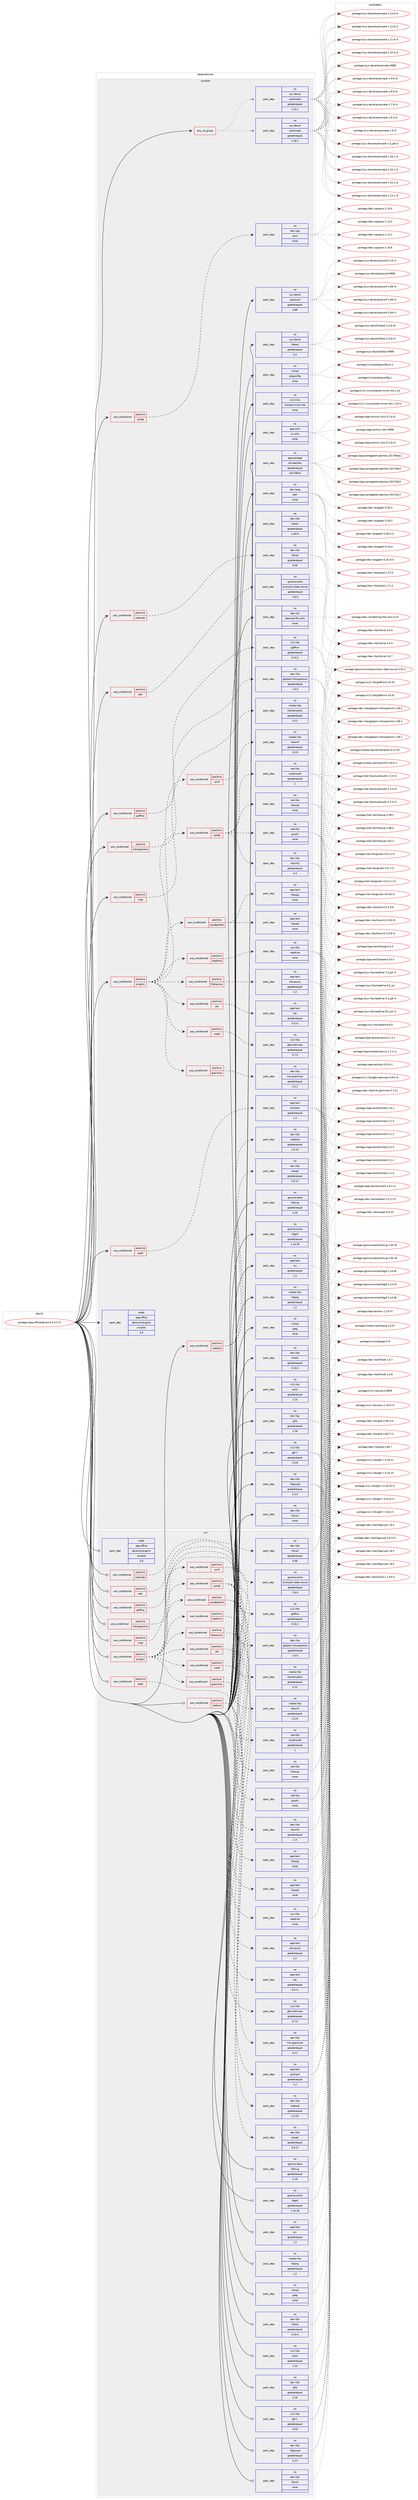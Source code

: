 digraph prolog {

# *************
# Graph options
# *************

newrank=true;
concentrate=true;
compound=true;
graph [rankdir=LR,fontname=Helvetica,fontsize=10,ranksep=1.5];#, ranksep=2.5, nodesep=0.2];
edge  [arrowhead=vee];
node  [fontname=Helvetica,fontsize=10];

# **********
# The ebuild
# **********

subgraph cluster_leftcol {
color=gray;
label=<<i>ebuild</i>>;
id [label="portage://app-office/abiword-3.0.2-r2", color=red, width=4, href="../app-office/abiword-3.0.2-r2.svg"];
}

# ****************
# The dependencies
# ****************

subgraph cluster_midcol {
color=gray;
label=<<i>dependencies</i>>;
subgraph cluster_compile {
fillcolor="#eeeeee";
style=filled;
label=<<i>compile</i>>;
subgraph any7854 {
dependency607988 [label=<<TABLE BORDER="0" CELLBORDER="1" CELLSPACING="0" CELLPADDING="4"><TR><TD CELLPADDING="10">any_of_group</TD></TR></TABLE>>, shape=none, color=red];subgraph pack457531 {
dependency607989 [label=<<TABLE BORDER="0" CELLBORDER="1" CELLSPACING="0" CELLPADDING="4" WIDTH="220"><TR><TD ROWSPAN="6" CELLPADDING="30">pack_dep</TD></TR><TR><TD WIDTH="110">no</TD></TR><TR><TD>sys-devel</TD></TR><TR><TD>automake</TD></TR><TR><TD>greaterequal</TD></TR><TR><TD>1.16.1</TD></TR></TABLE>>, shape=none, color=blue];
}
dependency607988:e -> dependency607989:w [weight=20,style="dotted",arrowhead="oinv"];
subgraph pack457532 {
dependency607990 [label=<<TABLE BORDER="0" CELLBORDER="1" CELLSPACING="0" CELLPADDING="4" WIDTH="220"><TR><TD ROWSPAN="6" CELLPADDING="30">pack_dep</TD></TR><TR><TD WIDTH="110">no</TD></TR><TR><TD>sys-devel</TD></TR><TR><TD>automake</TD></TR><TR><TD>greaterequal</TD></TR><TR><TD>1.15.1</TD></TR></TABLE>>, shape=none, color=blue];
}
dependency607988:e -> dependency607990:w [weight=20,style="dotted",arrowhead="oinv"];
}
id:e -> dependency607988:w [weight=20,style="solid",arrowhead="vee"];
subgraph cond142327 {
dependency607991 [label=<<TABLE BORDER="0" CELLBORDER="1" CELLSPACING="0" CELLPADDING="4"><TR><TD ROWSPAN="3" CELLPADDING="10">use_conditional</TD></TR><TR><TD>positive</TD></TR><TR><TD>calendar</TD></TR></TABLE>>, shape=none, color=red];
subgraph pack457533 {
dependency607992 [label=<<TABLE BORDER="0" CELLBORDER="1" CELLSPACING="0" CELLPADDING="4" WIDTH="220"><TR><TD ROWSPAN="6" CELLPADDING="30">pack_dep</TD></TR><TR><TD WIDTH="110">no</TD></TR><TR><TD>dev-libs</TD></TR><TR><TD>libical</TD></TR><TR><TD>greaterequal</TD></TR><TR><TD>0.46</TD></TR></TABLE>>, shape=none, color=blue];
}
dependency607991:e -> dependency607992:w [weight=20,style="dashed",arrowhead="vee"];
}
id:e -> dependency607991:w [weight=20,style="solid",arrowhead="vee"];
subgraph cond142328 {
dependency607993 [label=<<TABLE BORDER="0" CELLBORDER="1" CELLSPACING="0" CELLPADDING="4"><TR><TD ROWSPAN="3" CELLPADDING="10">use_conditional</TD></TR><TR><TD>positive</TD></TR><TR><TD>collab</TD></TR></TABLE>>, shape=none, color=red];
subgraph pack457534 {
dependency607994 [label=<<TABLE BORDER="0" CELLBORDER="1" CELLSPACING="0" CELLPADDING="4" WIDTH="220"><TR><TD ROWSPAN="6" CELLPADDING="30">pack_dep</TD></TR><TR><TD WIDTH="110">no</TD></TR><TR><TD>dev-cpp</TD></TR><TR><TD>asio</TD></TR><TR><TD>none</TD></TR><TR><TD></TD></TR></TABLE>>, shape=none, color=blue];
}
dependency607993:e -> dependency607994:w [weight=20,style="dashed",arrowhead="vee"];
}
id:e -> dependency607993:w [weight=20,style="solid",arrowhead="vee"];
subgraph cond142329 {
dependency607995 [label=<<TABLE BORDER="0" CELLBORDER="1" CELLSPACING="0" CELLPADDING="4"><TR><TD ROWSPAN="3" CELLPADDING="10">use_conditional</TD></TR><TR><TD>positive</TD></TR><TR><TD>eds</TD></TR></TABLE>>, shape=none, color=red];
subgraph pack457535 {
dependency607996 [label=<<TABLE BORDER="0" CELLBORDER="1" CELLSPACING="0" CELLPADDING="4" WIDTH="220"><TR><TD ROWSPAN="6" CELLPADDING="30">pack_dep</TD></TR><TR><TD WIDTH="110">no</TD></TR><TR><TD>gnome-extra</TD></TR><TR><TD>evolution-data-server</TD></TR><TR><TD>greaterequal</TD></TR><TR><TD>3.6.0</TD></TR></TABLE>>, shape=none, color=blue];
}
dependency607995:e -> dependency607996:w [weight=20,style="dashed",arrowhead="vee"];
}
id:e -> dependency607995:w [weight=20,style="solid",arrowhead="vee"];
subgraph cond142330 {
dependency607997 [label=<<TABLE BORDER="0" CELLBORDER="1" CELLSPACING="0" CELLPADDING="4"><TR><TD ROWSPAN="3" CELLPADDING="10">use_conditional</TD></TR><TR><TD>positive</TD></TR><TR><TD>goffice</TD></TR></TABLE>>, shape=none, color=red];
subgraph pack457536 {
dependency607998 [label=<<TABLE BORDER="0" CELLBORDER="1" CELLSPACING="0" CELLPADDING="4" WIDTH="220"><TR><TD ROWSPAN="6" CELLPADDING="30">pack_dep</TD></TR><TR><TD WIDTH="110">no</TD></TR><TR><TD>x11-libs</TD></TR><TR><TD>goffice</TD></TR><TR><TD>greaterequal</TD></TR><TR><TD>0.10.2</TD></TR></TABLE>>, shape=none, color=blue];
}
dependency607997:e -> dependency607998:w [weight=20,style="dashed",arrowhead="vee"];
}
id:e -> dependency607997:w [weight=20,style="solid",arrowhead="vee"];
subgraph cond142331 {
dependency607999 [label=<<TABLE BORDER="0" CELLBORDER="1" CELLSPACING="0" CELLPADDING="4"><TR><TD ROWSPAN="3" CELLPADDING="10">use_conditional</TD></TR><TR><TD>positive</TD></TR><TR><TD>introspection</TD></TR></TABLE>>, shape=none, color=red];
subgraph pack457537 {
dependency608000 [label=<<TABLE BORDER="0" CELLBORDER="1" CELLSPACING="0" CELLPADDING="4" WIDTH="220"><TR><TD ROWSPAN="6" CELLPADDING="30">pack_dep</TD></TR><TR><TD WIDTH="110">no</TD></TR><TR><TD>dev-libs</TD></TR><TR><TD>gobject-introspection</TD></TR><TR><TD>greaterequal</TD></TR><TR><TD>1.0.0</TD></TR></TABLE>>, shape=none, color=blue];
}
dependency607999:e -> dependency608000:w [weight=20,style="dashed",arrowhead="vee"];
}
id:e -> dependency607999:w [weight=20,style="solid",arrowhead="vee"];
subgraph cond142332 {
dependency608001 [label=<<TABLE BORDER="0" CELLBORDER="1" CELLSPACING="0" CELLPADDING="4"><TR><TD ROWSPAN="3" CELLPADDING="10">use_conditional</TD></TR><TR><TD>positive</TD></TR><TR><TD>map</TD></TR></TABLE>>, shape=none, color=red];
subgraph pack457538 {
dependency608002 [label=<<TABLE BORDER="0" CELLBORDER="1" CELLSPACING="0" CELLPADDING="4" WIDTH="220"><TR><TD ROWSPAN="6" CELLPADDING="30">pack_dep</TD></TR><TR><TD WIDTH="110">no</TD></TR><TR><TD>media-libs</TD></TR><TR><TD>libchamplain</TD></TR><TR><TD>greaterequal</TD></TR><TR><TD>0.12</TD></TR></TABLE>>, shape=none, color=blue];
}
dependency608001:e -> dependency608002:w [weight=20,style="dashed",arrowhead="vee"];
}
id:e -> dependency608001:w [weight=20,style="solid",arrowhead="vee"];
subgraph cond142333 {
dependency608003 [label=<<TABLE BORDER="0" CELLBORDER="1" CELLSPACING="0" CELLPADDING="4"><TR><TD ROWSPAN="3" CELLPADDING="10">use_conditional</TD></TR><TR><TD>positive</TD></TR><TR><TD>plugins</TD></TR></TABLE>>, shape=none, color=red];
subgraph cond142334 {
dependency608004 [label=<<TABLE BORDER="0" CELLBORDER="1" CELLSPACING="0" CELLPADDING="4"><TR><TD ROWSPAN="3" CELLPADDING="10">use_conditional</TD></TR><TR><TD>positive</TD></TR><TR><TD>collab</TD></TR></TABLE>>, shape=none, color=red];
subgraph pack457539 {
dependency608005 [label=<<TABLE BORDER="0" CELLBORDER="1" CELLSPACING="0" CELLPADDING="4" WIDTH="220"><TR><TD ROWSPAN="6" CELLPADDING="30">pack_dep</TD></TR><TR><TD WIDTH="110">no</TD></TR><TR><TD>dev-libs</TD></TR><TR><TD>libxml2</TD></TR><TR><TD>greaterequal</TD></TR><TR><TD>2.4</TD></TR></TABLE>>, shape=none, color=blue];
}
dependency608004:e -> dependency608005:w [weight=20,style="dashed",arrowhead="vee"];
subgraph pack457540 {
dependency608006 [label=<<TABLE BORDER="0" CELLBORDER="1" CELLSPACING="0" CELLPADDING="4" WIDTH="220"><TR><TD ROWSPAN="6" CELLPADDING="30">pack_dep</TD></TR><TR><TD WIDTH="110">no</TD></TR><TR><TD>net-libs</TD></TR><TR><TD>loudmouth</TD></TR><TR><TD>greaterequal</TD></TR><TR><TD>1</TD></TR></TABLE>>, shape=none, color=blue];
}
dependency608004:e -> dependency608006:w [weight=20,style="dashed",arrowhead="vee"];
subgraph pack457541 {
dependency608007 [label=<<TABLE BORDER="0" CELLBORDER="1" CELLSPACING="0" CELLPADDING="4" WIDTH="220"><TR><TD ROWSPAN="6" CELLPADDING="30">pack_dep</TD></TR><TR><TD WIDTH="110">no</TD></TR><TR><TD>net-libs</TD></TR><TR><TD>libsoup</TD></TR><TR><TD>none</TD></TR><TR><TD></TD></TR></TABLE>>, shape=none, color=blue];
}
dependency608004:e -> dependency608007:w [weight=20,style="dashed",arrowhead="vee"];
subgraph pack457542 {
dependency608008 [label=<<TABLE BORDER="0" CELLBORDER="1" CELLSPACING="0" CELLPADDING="4" WIDTH="220"><TR><TD ROWSPAN="6" CELLPADDING="30">pack_dep</TD></TR><TR><TD WIDTH="110">no</TD></TR><TR><TD>net-libs</TD></TR><TR><TD>gnutls</TD></TR><TR><TD>none</TD></TR><TR><TD></TD></TR></TABLE>>, shape=none, color=blue];
}
dependency608004:e -> dependency608008:w [weight=20,style="dashed",arrowhead="vee"];
}
dependency608003:e -> dependency608004:w [weight=20,style="dashed",arrowhead="vee"];
subgraph cond142335 {
dependency608009 [label=<<TABLE BORDER="0" CELLBORDER="1" CELLSPACING="0" CELLPADDING="4"><TR><TD ROWSPAN="3" CELLPADDING="10">use_conditional</TD></TR><TR><TD>positive</TD></TR><TR><TD>grammar</TD></TR></TABLE>>, shape=none, color=red];
subgraph pack457543 {
dependency608010 [label=<<TABLE BORDER="0" CELLBORDER="1" CELLSPACING="0" CELLPADDING="4" WIDTH="220"><TR><TD ROWSPAN="6" CELLPADDING="30">pack_dep</TD></TR><TR><TD WIDTH="110">no</TD></TR><TR><TD>dev-libs</TD></TR><TR><TD>link-grammar</TD></TR><TR><TD>greaterequal</TD></TR><TR><TD>4.2.1</TD></TR></TABLE>>, shape=none, color=blue];
}
dependency608009:e -> dependency608010:w [weight=20,style="dashed",arrowhead="vee"];
}
dependency608003:e -> dependency608009:w [weight=20,style="dashed",arrowhead="vee"];
subgraph cond142336 {
dependency608011 [label=<<TABLE BORDER="0" CELLBORDER="1" CELLSPACING="0" CELLPADDING="4"><TR><TD ROWSPAN="3" CELLPADDING="10">use_conditional</TD></TR><TR><TD>positive</TD></TR><TR><TD>math</TD></TR></TABLE>>, shape=none, color=red];
subgraph pack457544 {
dependency608012 [label=<<TABLE BORDER="0" CELLBORDER="1" CELLSPACING="0" CELLPADDING="4" WIDTH="220"><TR><TD ROWSPAN="6" CELLPADDING="30">pack_dep</TD></TR><TR><TD WIDTH="110">no</TD></TR><TR><TD>x11-libs</TD></TR><TR><TD>gtkmathview</TD></TR><TR><TD>greaterequal</TD></TR><TR><TD>0.7.5</TD></TR></TABLE>>, shape=none, color=blue];
}
dependency608011:e -> dependency608012:w [weight=20,style="dashed",arrowhead="vee"];
}
dependency608003:e -> dependency608011:w [weight=20,style="dashed",arrowhead="vee"];
subgraph cond142337 {
dependency608013 [label=<<TABLE BORDER="0" CELLBORDER="1" CELLSPACING="0" CELLPADDING="4"><TR><TD ROWSPAN="3" CELLPADDING="10">use_conditional</TD></TR><TR><TD>positive</TD></TR><TR><TD>ots</TD></TR></TABLE>>, shape=none, color=red];
subgraph pack457545 {
dependency608014 [label=<<TABLE BORDER="0" CELLBORDER="1" CELLSPACING="0" CELLPADDING="4" WIDTH="220"><TR><TD ROWSPAN="6" CELLPADDING="30">pack_dep</TD></TR><TR><TD WIDTH="110">no</TD></TR><TR><TD>app-text</TD></TR><TR><TD>ots</TD></TR><TR><TD>greaterequal</TD></TR><TR><TD>0.5-r1</TD></TR></TABLE>>, shape=none, color=blue];
}
dependency608013:e -> dependency608014:w [weight=20,style="dashed",arrowhead="vee"];
}
dependency608003:e -> dependency608013:w [weight=20,style="dashed",arrowhead="vee"];
subgraph cond142338 {
dependency608015 [label=<<TABLE BORDER="0" CELLBORDER="1" CELLSPACING="0" CELLPADDING="4"><TR><TD ROWSPAN="3" CELLPADDING="10">use_conditional</TD></TR><TR><TD>positive</TD></TR><TR><TD>readline</TD></TR></TABLE>>, shape=none, color=red];
subgraph pack457546 {
dependency608016 [label=<<TABLE BORDER="0" CELLBORDER="1" CELLSPACING="0" CELLPADDING="4" WIDTH="220"><TR><TD ROWSPAN="6" CELLPADDING="30">pack_dep</TD></TR><TR><TD WIDTH="110">no</TD></TR><TR><TD>sys-libs</TD></TR><TR><TD>readline</TD></TR><TR><TD>none</TD></TR><TR><TD></TD></TR></TABLE>>, shape=none, color=blue];
}
dependency608015:e -> dependency608016:w [weight=20,style="dashed",arrowhead="vee"];
}
dependency608003:e -> dependency608015:w [weight=20,style="dashed",arrowhead="vee"];
subgraph cond142339 {
dependency608017 [label=<<TABLE BORDER="0" CELLBORDER="1" CELLSPACING="0" CELLPADDING="4"><TR><TD ROWSPAN="3" CELLPADDING="10">use_conditional</TD></TR><TR><TD>positive</TD></TR><TR><TD>thesaurus</TD></TR></TABLE>>, shape=none, color=red];
subgraph pack457547 {
dependency608018 [label=<<TABLE BORDER="0" CELLBORDER="1" CELLSPACING="0" CELLPADDING="4" WIDTH="220"><TR><TD ROWSPAN="6" CELLPADDING="30">pack_dep</TD></TR><TR><TD WIDTH="110">no</TD></TR><TR><TD>app-text</TD></TR><TR><TD>aiksaurus</TD></TR><TR><TD>greaterequal</TD></TR><TR><TD>1.2</TD></TR></TABLE>>, shape=none, color=blue];
}
dependency608017:e -> dependency608018:w [weight=20,style="dashed",arrowhead="vee"];
}
dependency608003:e -> dependency608017:w [weight=20,style="dashed",arrowhead="vee"];
subgraph cond142340 {
dependency608019 [label=<<TABLE BORDER="0" CELLBORDER="1" CELLSPACING="0" CELLPADDING="4"><TR><TD ROWSPAN="3" CELLPADDING="10">use_conditional</TD></TR><TR><TD>positive</TD></TR><TR><TD>wordperfect</TD></TR></TABLE>>, shape=none, color=red];
subgraph pack457548 {
dependency608020 [label=<<TABLE BORDER="0" CELLBORDER="1" CELLSPACING="0" CELLPADDING="4" WIDTH="220"><TR><TD ROWSPAN="6" CELLPADDING="30">pack_dep</TD></TR><TR><TD WIDTH="110">no</TD></TR><TR><TD>app-text</TD></TR><TR><TD>libwpd</TD></TR><TR><TD>none</TD></TR><TR><TD></TD></TR></TABLE>>, shape=none, color=blue];
}
dependency608019:e -> dependency608020:w [weight=20,style="dashed",arrowhead="vee"];
subgraph pack457549 {
dependency608021 [label=<<TABLE BORDER="0" CELLBORDER="1" CELLSPACING="0" CELLPADDING="4" WIDTH="220"><TR><TD ROWSPAN="6" CELLPADDING="30">pack_dep</TD></TR><TR><TD WIDTH="110">no</TD></TR><TR><TD>app-text</TD></TR><TR><TD>libwpg</TD></TR><TR><TD>none</TD></TR><TR><TD></TD></TR></TABLE>>, shape=none, color=blue];
}
dependency608019:e -> dependency608021:w [weight=20,style="dashed",arrowhead="vee"];
}
dependency608003:e -> dependency608019:w [weight=20,style="dashed",arrowhead="vee"];
subgraph cond142341 {
dependency608022 [label=<<TABLE BORDER="0" CELLBORDER="1" CELLSPACING="0" CELLPADDING="4"><TR><TD ROWSPAN="3" CELLPADDING="10">use_conditional</TD></TR><TR><TD>positive</TD></TR><TR><TD>wmf</TD></TR></TABLE>>, shape=none, color=red];
subgraph pack457550 {
dependency608023 [label=<<TABLE BORDER="0" CELLBORDER="1" CELLSPACING="0" CELLPADDING="4" WIDTH="220"><TR><TD ROWSPAN="6" CELLPADDING="30">pack_dep</TD></TR><TR><TD WIDTH="110">no</TD></TR><TR><TD>media-libs</TD></TR><TR><TD>libwmf</TD></TR><TR><TD>greaterequal</TD></TR><TR><TD>0.2.8</TD></TR></TABLE>>, shape=none, color=blue];
}
dependency608022:e -> dependency608023:w [weight=20,style="dashed",arrowhead="vee"];
}
dependency608003:e -> dependency608022:w [weight=20,style="dashed",arrowhead="vee"];
}
id:e -> dependency608003:w [weight=20,style="solid",arrowhead="vee"];
subgraph cond142342 {
dependency608024 [label=<<TABLE BORDER="0" CELLBORDER="1" CELLSPACING="0" CELLPADDING="4"><TR><TD ROWSPAN="3" CELLPADDING="10">use_conditional</TD></TR><TR><TD>positive</TD></TR><TR><TD>redland</TD></TR></TABLE>>, shape=none, color=red];
subgraph pack457551 {
dependency608025 [label=<<TABLE BORDER="0" CELLBORDER="1" CELLSPACING="0" CELLPADDING="4" WIDTH="220"><TR><TD ROWSPAN="6" CELLPADDING="30">pack_dep</TD></TR><TR><TD WIDTH="110">no</TD></TR><TR><TD>dev-libs</TD></TR><TR><TD>redland</TD></TR><TR><TD>greaterequal</TD></TR><TR><TD>1.0.10</TD></TR></TABLE>>, shape=none, color=blue];
}
dependency608024:e -> dependency608025:w [weight=20,style="dashed",arrowhead="vee"];
subgraph pack457552 {
dependency608026 [label=<<TABLE BORDER="0" CELLBORDER="1" CELLSPACING="0" CELLPADDING="4" WIDTH="220"><TR><TD ROWSPAN="6" CELLPADDING="30">pack_dep</TD></TR><TR><TD WIDTH="110">no</TD></TR><TR><TD>dev-libs</TD></TR><TR><TD>rasqal</TD></TR><TR><TD>greaterequal</TD></TR><TR><TD>0.9.17</TD></TR></TABLE>>, shape=none, color=blue];
}
dependency608024:e -> dependency608026:w [weight=20,style="dashed",arrowhead="vee"];
}
id:e -> dependency608024:w [weight=20,style="solid",arrowhead="vee"];
subgraph cond142343 {
dependency608027 [label=<<TABLE BORDER="0" CELLBORDER="1" CELLSPACING="0" CELLPADDING="4"><TR><TD ROWSPAN="3" CELLPADDING="10">use_conditional</TD></TR><TR><TD>positive</TD></TR><TR><TD>spell</TD></TR></TABLE>>, shape=none, color=red];
subgraph pack457553 {
dependency608028 [label=<<TABLE BORDER="0" CELLBORDER="1" CELLSPACING="0" CELLPADDING="4" WIDTH="220"><TR><TD ROWSPAN="6" CELLPADDING="30">pack_dep</TD></TR><TR><TD WIDTH="110">no</TD></TR><TR><TD>app-text</TD></TR><TR><TD>enchant</TD></TR><TR><TD>greaterequal</TD></TR><TR><TD>1.2</TD></TR></TABLE>>, shape=none, color=blue];
}
dependency608027:e -> dependency608028:w [weight=20,style="dashed",arrowhead="vee"];
}
id:e -> dependency608027:w [weight=20,style="solid",arrowhead="vee"];
subgraph pack457554 {
dependency608029 [label=<<TABLE BORDER="0" CELLBORDER="1" CELLSPACING="0" CELLPADDING="4" WIDTH="220"><TR><TD ROWSPAN="6" CELLPADDING="30">pack_dep</TD></TR><TR><TD WIDTH="110">no</TD></TR><TR><TD>app-arch</TD></TR><TR><TD>xz-utils</TD></TR><TR><TD>none</TD></TR><TR><TD></TD></TR></TABLE>>, shape=none, color=blue];
}
id:e -> dependency608029:w [weight=20,style="solid",arrowhead="vee"];
subgraph pack457555 {
dependency608030 [label=<<TABLE BORDER="0" CELLBORDER="1" CELLSPACING="0" CELLPADDING="4" WIDTH="220"><TR><TD ROWSPAN="6" CELLPADDING="30">pack_dep</TD></TR><TR><TD WIDTH="110">no</TD></TR><TR><TD>app-portage</TD></TR><TR><TD>elt-patches</TD></TR><TR><TD>greaterequal</TD></TR><TR><TD>20170815</TD></TR></TABLE>>, shape=none, color=blue];
}
id:e -> dependency608030:w [weight=20,style="solid",arrowhead="vee"];
subgraph pack457556 {
dependency608031 [label=<<TABLE BORDER="0" CELLBORDER="1" CELLSPACING="0" CELLPADDING="4" WIDTH="220"><TR><TD ROWSPAN="6" CELLPADDING="30">pack_dep</TD></TR><TR><TD WIDTH="110">no</TD></TR><TR><TD>app-text</TD></TR><TR><TD>wv</TD></TR><TR><TD>greaterequal</TD></TR><TR><TD>1.2</TD></TR></TABLE>>, shape=none, color=blue];
}
id:e -> dependency608031:w [weight=20,style="solid",arrowhead="vee"];
subgraph pack457557 {
dependency608032 [label=<<TABLE BORDER="0" CELLBORDER="1" CELLSPACING="0" CELLPADDING="4" WIDTH="220"><TR><TD ROWSPAN="6" CELLPADDING="30">pack_dep</TD></TR><TR><TD WIDTH="110">no</TD></TR><TR><TD>dev-lang</TD></TR><TR><TD>perl</TD></TR><TR><TD>none</TD></TR><TR><TD></TD></TR></TABLE>>, shape=none, color=blue];
}
id:e -> dependency608032:w [weight=20,style="solid",arrowhead="vee"];
subgraph pack457558 {
dependency608033 [label=<<TABLE BORDER="0" CELLBORDER="1" CELLSPACING="0" CELLPADDING="4" WIDTH="220"><TR><TD ROWSPAN="6" CELLPADDING="30">pack_dep</TD></TR><TR><TD WIDTH="110">no</TD></TR><TR><TD>dev-libs</TD></TR><TR><TD>boost</TD></TR><TR><TD>greaterequal</TD></TR><TR><TD>1.40.0</TD></TR></TABLE>>, shape=none, color=blue];
}
id:e -> dependency608033:w [weight=20,style="solid",arrowhead="vee"];
subgraph pack457559 {
dependency608034 [label=<<TABLE BORDER="0" CELLBORDER="1" CELLSPACING="0" CELLPADDING="4" WIDTH="220"><TR><TD ROWSPAN="6" CELLPADDING="30">pack_dep</TD></TR><TR><TD WIDTH="110">no</TD></TR><TR><TD>dev-libs</TD></TR><TR><TD>fribidi</TD></TR><TR><TD>greaterequal</TD></TR><TR><TD>0.10.4</TD></TR></TABLE>>, shape=none, color=blue];
}
id:e -> dependency608034:w [weight=20,style="solid",arrowhead="vee"];
subgraph pack457560 {
dependency608035 [label=<<TABLE BORDER="0" CELLBORDER="1" CELLSPACING="0" CELLPADDING="4" WIDTH="220"><TR><TD ROWSPAN="6" CELLPADDING="30">pack_dep</TD></TR><TR><TD WIDTH="110">no</TD></TR><TR><TD>dev-libs</TD></TR><TR><TD>glib</TD></TR><TR><TD>greaterequal</TD></TR><TR><TD>2.16</TD></TR></TABLE>>, shape=none, color=blue];
}
id:e -> dependency608035:w [weight=20,style="solid",arrowhead="vee"];
subgraph pack457561 {
dependency608036 [label=<<TABLE BORDER="0" CELLBORDER="1" CELLSPACING="0" CELLPADDING="4" WIDTH="220"><TR><TD ROWSPAN="6" CELLPADDING="30">pack_dep</TD></TR><TR><TD WIDTH="110">no</TD></TR><TR><TD>dev-libs</TD></TR><TR><TD>libgcrypt</TD></TR><TR><TD>greaterequal</TD></TR><TR><TD>1.4.5</TD></TR></TABLE>>, shape=none, color=blue];
}
id:e -> dependency608036:w [weight=20,style="solid",arrowhead="vee"];
subgraph pack457562 {
dependency608037 [label=<<TABLE BORDER="0" CELLBORDER="1" CELLSPACING="0" CELLPADDING="4" WIDTH="220"><TR><TD ROWSPAN="6" CELLPADDING="30">pack_dep</TD></TR><TR><TD WIDTH="110">no</TD></TR><TR><TD>dev-libs</TD></TR><TR><TD>libxslt</TD></TR><TR><TD>none</TD></TR><TR><TD></TD></TR></TABLE>>, shape=none, color=blue];
}
id:e -> dependency608037:w [weight=20,style="solid",arrowhead="vee"];
subgraph pack457563 {
dependency608038 [label=<<TABLE BORDER="0" CELLBORDER="1" CELLSPACING="0" CELLPADDING="4" WIDTH="220"><TR><TD ROWSPAN="6" CELLPADDING="30">pack_dep</TD></TR><TR><TD WIDTH="110">no</TD></TR><TR><TD>dev-util</TD></TR><TR><TD>desktop-file-utils</TD></TR><TR><TD>none</TD></TR><TR><TD></TD></TR></TABLE>>, shape=none, color=blue];
}
id:e -> dependency608038:w [weight=20,style="solid",arrowhead="vee"];
subgraph pack457564 {
dependency608039 [label=<<TABLE BORDER="0" CELLBORDER="1" CELLSPACING="0" CELLPADDING="4" WIDTH="220"><TR><TD ROWSPAN="6" CELLPADDING="30">pack_dep</TD></TR><TR><TD WIDTH="110">no</TD></TR><TR><TD>gnome-base</TD></TR><TR><TD>librsvg</TD></TR><TR><TD>greaterequal</TD></TR><TR><TD>2.16</TD></TR></TABLE>>, shape=none, color=blue];
}
id:e -> dependency608039:w [weight=20,style="solid",arrowhead="vee"];
subgraph pack457565 {
dependency608040 [label=<<TABLE BORDER="0" CELLBORDER="1" CELLSPACING="0" CELLPADDING="4" WIDTH="220"><TR><TD ROWSPAN="6" CELLPADDING="30">pack_dep</TD></TR><TR><TD WIDTH="110">no</TD></TR><TR><TD>gnome-extra</TD></TR><TR><TD>libgsf</TD></TR><TR><TD>greaterequal</TD></TR><TR><TD>1.14.18</TD></TR></TABLE>>, shape=none, color=blue];
}
id:e -> dependency608040:w [weight=20,style="solid",arrowhead="vee"];
subgraph pack457566 {
dependency608041 [label=<<TABLE BORDER="0" CELLBORDER="1" CELLSPACING="0" CELLPADDING="4" WIDTH="220"><TR><TD ROWSPAN="6" CELLPADDING="30">pack_dep</TD></TR><TR><TD WIDTH="110">no</TD></TR><TR><TD>media-libs</TD></TR><TR><TD>libpng</TD></TR><TR><TD>greaterequal</TD></TR><TR><TD>1.2</TD></TR></TABLE>>, shape=none, color=blue];
}
id:e -> dependency608041:w [weight=20,style="solid",arrowhead="vee"];
subgraph pack457567 {
dependency608042 [label=<<TABLE BORDER="0" CELLBORDER="1" CELLSPACING="0" CELLPADDING="4" WIDTH="220"><TR><TD ROWSPAN="6" CELLPADDING="30">pack_dep</TD></TR><TR><TD WIDTH="110">no</TD></TR><TR><TD>sys-devel</TD></TR><TR><TD>autoconf</TD></TR><TR><TD>greaterequal</TD></TR><TR><TD>2.69</TD></TR></TABLE>>, shape=none, color=blue];
}
id:e -> dependency608042:w [weight=20,style="solid",arrowhead="vee"];
subgraph pack457568 {
dependency608043 [label=<<TABLE BORDER="0" CELLBORDER="1" CELLSPACING="0" CELLPADDING="4" WIDTH="220"><TR><TD ROWSPAN="6" CELLPADDING="30">pack_dep</TD></TR><TR><TD WIDTH="110">no</TD></TR><TR><TD>sys-devel</TD></TR><TR><TD>libtool</TD></TR><TR><TD>greaterequal</TD></TR><TR><TD>2.4</TD></TR></TABLE>>, shape=none, color=blue];
}
id:e -> dependency608043:w [weight=20,style="solid",arrowhead="vee"];
subgraph pack457569 {
dependency608044 [label=<<TABLE BORDER="0" CELLBORDER="1" CELLSPACING="0" CELLPADDING="4" WIDTH="220"><TR><TD ROWSPAN="6" CELLPADDING="30">pack_dep</TD></TR><TR><TD WIDTH="110">no</TD></TR><TR><TD>virtual</TD></TR><TR><TD>jpeg</TD></TR><TR><TD>none</TD></TR><TR><TD></TD></TR></TABLE>>, shape=none, color=blue];
}
id:e -> dependency608044:w [weight=20,style="solid",arrowhead="vee"];
subgraph pack457570 {
dependency608045 [label=<<TABLE BORDER="0" CELLBORDER="1" CELLSPACING="0" CELLPADDING="4" WIDTH="220"><TR><TD ROWSPAN="6" CELLPADDING="30">pack_dep</TD></TR><TR><TD WIDTH="110">no</TD></TR><TR><TD>virtual</TD></TR><TR><TD>pkgconfig</TD></TR><TR><TD>none</TD></TR><TR><TD></TD></TR></TABLE>>, shape=none, color=blue];
}
id:e -> dependency608045:w [weight=20,style="solid",arrowhead="vee"];
subgraph pack457571 {
dependency608046 [label=<<TABLE BORDER="0" CELLBORDER="1" CELLSPACING="0" CELLPADDING="4" WIDTH="220"><TR><TD ROWSPAN="6" CELLPADDING="30">pack_dep</TD></TR><TR><TD WIDTH="110">no</TD></TR><TR><TD>x11-libs</TD></TR><TR><TD>cairo</TD></TR><TR><TD>greaterequal</TD></TR><TR><TD>1.10</TD></TR></TABLE>>, shape=none, color=blue];
}
id:e -> dependency608046:w [weight=20,style="solid",arrowhead="vee"];
subgraph pack457572 {
dependency608047 [label=<<TABLE BORDER="0" CELLBORDER="1" CELLSPACING="0" CELLPADDING="4" WIDTH="220"><TR><TD ROWSPAN="6" CELLPADDING="30">pack_dep</TD></TR><TR><TD WIDTH="110">no</TD></TR><TR><TD>x11-libs</TD></TR><TR><TD>gtk+</TD></TR><TR><TD>greaterequal</TD></TR><TR><TD>3.0.8</TD></TR></TABLE>>, shape=none, color=blue];
}
id:e -> dependency608047:w [weight=20,style="solid",arrowhead="vee"];
subgraph pack457573 {
dependency608048 [label=<<TABLE BORDER="0" CELLBORDER="1" CELLSPACING="0" CELLPADDING="4" WIDTH="220"><TR><TD ROWSPAN="6" CELLPADDING="30">pack_dep</TD></TR><TR><TD WIDTH="110">no</TD></TR><TR><TD>x11-misc</TD></TR><TR><TD>shared-mime-info</TD></TR><TR><TD>none</TD></TR><TR><TD></TD></TR></TABLE>>, shape=none, color=blue];
}
id:e -> dependency608048:w [weight=20,style="solid",arrowhead="vee"];
subgraph pack457574 {
dependency608049 [label=<<TABLE BORDER="0" CELLBORDER="1" CELLSPACING="0" CELLPADDING="4" WIDTH="220"><TR><TD ROWSPAN="6" CELLPADDING="30">pack_dep</TD></TR><TR><TD WIDTH="110">weak</TD></TR><TR><TD>app-office</TD></TR><TR><TD>abiword-plugins</TD></TR><TR><TD>smaller</TD></TR><TR><TD>2.8</TD></TR></TABLE>>, shape=none, color=blue];
}
id:e -> dependency608049:w [weight=20,style="solid",arrowhead="vee"];
}
subgraph cluster_compileandrun {
fillcolor="#eeeeee";
style=filled;
label=<<i>compile and run</i>>;
}
subgraph cluster_run {
fillcolor="#eeeeee";
style=filled;
label=<<i>run</i>>;
subgraph cond142344 {
dependency608050 [label=<<TABLE BORDER="0" CELLBORDER="1" CELLSPACING="0" CELLPADDING="4"><TR><TD ROWSPAN="3" CELLPADDING="10">use_conditional</TD></TR><TR><TD>positive</TD></TR><TR><TD>calendar</TD></TR></TABLE>>, shape=none, color=red];
subgraph pack457575 {
dependency608051 [label=<<TABLE BORDER="0" CELLBORDER="1" CELLSPACING="0" CELLPADDING="4" WIDTH="220"><TR><TD ROWSPAN="6" CELLPADDING="30">pack_dep</TD></TR><TR><TD WIDTH="110">no</TD></TR><TR><TD>dev-libs</TD></TR><TR><TD>libical</TD></TR><TR><TD>greaterequal</TD></TR><TR><TD>0.46</TD></TR></TABLE>>, shape=none, color=blue];
}
dependency608050:e -> dependency608051:w [weight=20,style="dashed",arrowhead="vee"];
}
id:e -> dependency608050:w [weight=20,style="solid",arrowhead="odot"];
subgraph cond142345 {
dependency608052 [label=<<TABLE BORDER="0" CELLBORDER="1" CELLSPACING="0" CELLPADDING="4"><TR><TD ROWSPAN="3" CELLPADDING="10">use_conditional</TD></TR><TR><TD>positive</TD></TR><TR><TD>eds</TD></TR></TABLE>>, shape=none, color=red];
subgraph pack457576 {
dependency608053 [label=<<TABLE BORDER="0" CELLBORDER="1" CELLSPACING="0" CELLPADDING="4" WIDTH="220"><TR><TD ROWSPAN="6" CELLPADDING="30">pack_dep</TD></TR><TR><TD WIDTH="110">no</TD></TR><TR><TD>gnome-extra</TD></TR><TR><TD>evolution-data-server</TD></TR><TR><TD>greaterequal</TD></TR><TR><TD>3.6.0</TD></TR></TABLE>>, shape=none, color=blue];
}
dependency608052:e -> dependency608053:w [weight=20,style="dashed",arrowhead="vee"];
}
id:e -> dependency608052:w [weight=20,style="solid",arrowhead="odot"];
subgraph cond142346 {
dependency608054 [label=<<TABLE BORDER="0" CELLBORDER="1" CELLSPACING="0" CELLPADDING="4"><TR><TD ROWSPAN="3" CELLPADDING="10">use_conditional</TD></TR><TR><TD>positive</TD></TR><TR><TD>goffice</TD></TR></TABLE>>, shape=none, color=red];
subgraph pack457577 {
dependency608055 [label=<<TABLE BORDER="0" CELLBORDER="1" CELLSPACING="0" CELLPADDING="4" WIDTH="220"><TR><TD ROWSPAN="6" CELLPADDING="30">pack_dep</TD></TR><TR><TD WIDTH="110">no</TD></TR><TR><TD>x11-libs</TD></TR><TR><TD>goffice</TD></TR><TR><TD>greaterequal</TD></TR><TR><TD>0.10.2</TD></TR></TABLE>>, shape=none, color=blue];
}
dependency608054:e -> dependency608055:w [weight=20,style="dashed",arrowhead="vee"];
}
id:e -> dependency608054:w [weight=20,style="solid",arrowhead="odot"];
subgraph cond142347 {
dependency608056 [label=<<TABLE BORDER="0" CELLBORDER="1" CELLSPACING="0" CELLPADDING="4"><TR><TD ROWSPAN="3" CELLPADDING="10">use_conditional</TD></TR><TR><TD>positive</TD></TR><TR><TD>introspection</TD></TR></TABLE>>, shape=none, color=red];
subgraph pack457578 {
dependency608057 [label=<<TABLE BORDER="0" CELLBORDER="1" CELLSPACING="0" CELLPADDING="4" WIDTH="220"><TR><TD ROWSPAN="6" CELLPADDING="30">pack_dep</TD></TR><TR><TD WIDTH="110">no</TD></TR><TR><TD>dev-libs</TD></TR><TR><TD>gobject-introspection</TD></TR><TR><TD>greaterequal</TD></TR><TR><TD>1.0.0</TD></TR></TABLE>>, shape=none, color=blue];
}
dependency608056:e -> dependency608057:w [weight=20,style="dashed",arrowhead="vee"];
}
id:e -> dependency608056:w [weight=20,style="solid",arrowhead="odot"];
subgraph cond142348 {
dependency608058 [label=<<TABLE BORDER="0" CELLBORDER="1" CELLSPACING="0" CELLPADDING="4"><TR><TD ROWSPAN="3" CELLPADDING="10">use_conditional</TD></TR><TR><TD>positive</TD></TR><TR><TD>map</TD></TR></TABLE>>, shape=none, color=red];
subgraph pack457579 {
dependency608059 [label=<<TABLE BORDER="0" CELLBORDER="1" CELLSPACING="0" CELLPADDING="4" WIDTH="220"><TR><TD ROWSPAN="6" CELLPADDING="30">pack_dep</TD></TR><TR><TD WIDTH="110">no</TD></TR><TR><TD>media-libs</TD></TR><TR><TD>libchamplain</TD></TR><TR><TD>greaterequal</TD></TR><TR><TD>0.12</TD></TR></TABLE>>, shape=none, color=blue];
}
dependency608058:e -> dependency608059:w [weight=20,style="dashed",arrowhead="vee"];
}
id:e -> dependency608058:w [weight=20,style="solid",arrowhead="odot"];
subgraph cond142349 {
dependency608060 [label=<<TABLE BORDER="0" CELLBORDER="1" CELLSPACING="0" CELLPADDING="4"><TR><TD ROWSPAN="3" CELLPADDING="10">use_conditional</TD></TR><TR><TD>positive</TD></TR><TR><TD>plugins</TD></TR></TABLE>>, shape=none, color=red];
subgraph cond142350 {
dependency608061 [label=<<TABLE BORDER="0" CELLBORDER="1" CELLSPACING="0" CELLPADDING="4"><TR><TD ROWSPAN="3" CELLPADDING="10">use_conditional</TD></TR><TR><TD>positive</TD></TR><TR><TD>collab</TD></TR></TABLE>>, shape=none, color=red];
subgraph pack457580 {
dependency608062 [label=<<TABLE BORDER="0" CELLBORDER="1" CELLSPACING="0" CELLPADDING="4" WIDTH="220"><TR><TD ROWSPAN="6" CELLPADDING="30">pack_dep</TD></TR><TR><TD WIDTH="110">no</TD></TR><TR><TD>dev-libs</TD></TR><TR><TD>libxml2</TD></TR><TR><TD>greaterequal</TD></TR><TR><TD>2.4</TD></TR></TABLE>>, shape=none, color=blue];
}
dependency608061:e -> dependency608062:w [weight=20,style="dashed",arrowhead="vee"];
subgraph pack457581 {
dependency608063 [label=<<TABLE BORDER="0" CELLBORDER="1" CELLSPACING="0" CELLPADDING="4" WIDTH="220"><TR><TD ROWSPAN="6" CELLPADDING="30">pack_dep</TD></TR><TR><TD WIDTH="110">no</TD></TR><TR><TD>net-libs</TD></TR><TR><TD>loudmouth</TD></TR><TR><TD>greaterequal</TD></TR><TR><TD>1</TD></TR></TABLE>>, shape=none, color=blue];
}
dependency608061:e -> dependency608063:w [weight=20,style="dashed",arrowhead="vee"];
subgraph pack457582 {
dependency608064 [label=<<TABLE BORDER="0" CELLBORDER="1" CELLSPACING="0" CELLPADDING="4" WIDTH="220"><TR><TD ROWSPAN="6" CELLPADDING="30">pack_dep</TD></TR><TR><TD WIDTH="110">no</TD></TR><TR><TD>net-libs</TD></TR><TR><TD>libsoup</TD></TR><TR><TD>none</TD></TR><TR><TD></TD></TR></TABLE>>, shape=none, color=blue];
}
dependency608061:e -> dependency608064:w [weight=20,style="dashed",arrowhead="vee"];
subgraph pack457583 {
dependency608065 [label=<<TABLE BORDER="0" CELLBORDER="1" CELLSPACING="0" CELLPADDING="4" WIDTH="220"><TR><TD ROWSPAN="6" CELLPADDING="30">pack_dep</TD></TR><TR><TD WIDTH="110">no</TD></TR><TR><TD>net-libs</TD></TR><TR><TD>gnutls</TD></TR><TR><TD>none</TD></TR><TR><TD></TD></TR></TABLE>>, shape=none, color=blue];
}
dependency608061:e -> dependency608065:w [weight=20,style="dashed",arrowhead="vee"];
}
dependency608060:e -> dependency608061:w [weight=20,style="dashed",arrowhead="vee"];
subgraph cond142351 {
dependency608066 [label=<<TABLE BORDER="0" CELLBORDER="1" CELLSPACING="0" CELLPADDING="4"><TR><TD ROWSPAN="3" CELLPADDING="10">use_conditional</TD></TR><TR><TD>positive</TD></TR><TR><TD>grammar</TD></TR></TABLE>>, shape=none, color=red];
subgraph pack457584 {
dependency608067 [label=<<TABLE BORDER="0" CELLBORDER="1" CELLSPACING="0" CELLPADDING="4" WIDTH="220"><TR><TD ROWSPAN="6" CELLPADDING="30">pack_dep</TD></TR><TR><TD WIDTH="110">no</TD></TR><TR><TD>dev-libs</TD></TR><TR><TD>link-grammar</TD></TR><TR><TD>greaterequal</TD></TR><TR><TD>4.2.1</TD></TR></TABLE>>, shape=none, color=blue];
}
dependency608066:e -> dependency608067:w [weight=20,style="dashed",arrowhead="vee"];
}
dependency608060:e -> dependency608066:w [weight=20,style="dashed",arrowhead="vee"];
subgraph cond142352 {
dependency608068 [label=<<TABLE BORDER="0" CELLBORDER="1" CELLSPACING="0" CELLPADDING="4"><TR><TD ROWSPAN="3" CELLPADDING="10">use_conditional</TD></TR><TR><TD>positive</TD></TR><TR><TD>math</TD></TR></TABLE>>, shape=none, color=red];
subgraph pack457585 {
dependency608069 [label=<<TABLE BORDER="0" CELLBORDER="1" CELLSPACING="0" CELLPADDING="4" WIDTH="220"><TR><TD ROWSPAN="6" CELLPADDING="30">pack_dep</TD></TR><TR><TD WIDTH="110">no</TD></TR><TR><TD>x11-libs</TD></TR><TR><TD>gtkmathview</TD></TR><TR><TD>greaterequal</TD></TR><TR><TD>0.7.5</TD></TR></TABLE>>, shape=none, color=blue];
}
dependency608068:e -> dependency608069:w [weight=20,style="dashed",arrowhead="vee"];
}
dependency608060:e -> dependency608068:w [weight=20,style="dashed",arrowhead="vee"];
subgraph cond142353 {
dependency608070 [label=<<TABLE BORDER="0" CELLBORDER="1" CELLSPACING="0" CELLPADDING="4"><TR><TD ROWSPAN="3" CELLPADDING="10">use_conditional</TD></TR><TR><TD>positive</TD></TR><TR><TD>ots</TD></TR></TABLE>>, shape=none, color=red];
subgraph pack457586 {
dependency608071 [label=<<TABLE BORDER="0" CELLBORDER="1" CELLSPACING="0" CELLPADDING="4" WIDTH="220"><TR><TD ROWSPAN="6" CELLPADDING="30">pack_dep</TD></TR><TR><TD WIDTH="110">no</TD></TR><TR><TD>app-text</TD></TR><TR><TD>ots</TD></TR><TR><TD>greaterequal</TD></TR><TR><TD>0.5-r1</TD></TR></TABLE>>, shape=none, color=blue];
}
dependency608070:e -> dependency608071:w [weight=20,style="dashed",arrowhead="vee"];
}
dependency608060:e -> dependency608070:w [weight=20,style="dashed",arrowhead="vee"];
subgraph cond142354 {
dependency608072 [label=<<TABLE BORDER="0" CELLBORDER="1" CELLSPACING="0" CELLPADDING="4"><TR><TD ROWSPAN="3" CELLPADDING="10">use_conditional</TD></TR><TR><TD>positive</TD></TR><TR><TD>readline</TD></TR></TABLE>>, shape=none, color=red];
subgraph pack457587 {
dependency608073 [label=<<TABLE BORDER="0" CELLBORDER="1" CELLSPACING="0" CELLPADDING="4" WIDTH="220"><TR><TD ROWSPAN="6" CELLPADDING="30">pack_dep</TD></TR><TR><TD WIDTH="110">no</TD></TR><TR><TD>sys-libs</TD></TR><TR><TD>readline</TD></TR><TR><TD>none</TD></TR><TR><TD></TD></TR></TABLE>>, shape=none, color=blue];
}
dependency608072:e -> dependency608073:w [weight=20,style="dashed",arrowhead="vee"];
}
dependency608060:e -> dependency608072:w [weight=20,style="dashed",arrowhead="vee"];
subgraph cond142355 {
dependency608074 [label=<<TABLE BORDER="0" CELLBORDER="1" CELLSPACING="0" CELLPADDING="4"><TR><TD ROWSPAN="3" CELLPADDING="10">use_conditional</TD></TR><TR><TD>positive</TD></TR><TR><TD>thesaurus</TD></TR></TABLE>>, shape=none, color=red];
subgraph pack457588 {
dependency608075 [label=<<TABLE BORDER="0" CELLBORDER="1" CELLSPACING="0" CELLPADDING="4" WIDTH="220"><TR><TD ROWSPAN="6" CELLPADDING="30">pack_dep</TD></TR><TR><TD WIDTH="110">no</TD></TR><TR><TD>app-text</TD></TR><TR><TD>aiksaurus</TD></TR><TR><TD>greaterequal</TD></TR><TR><TD>1.2</TD></TR></TABLE>>, shape=none, color=blue];
}
dependency608074:e -> dependency608075:w [weight=20,style="dashed",arrowhead="vee"];
}
dependency608060:e -> dependency608074:w [weight=20,style="dashed",arrowhead="vee"];
subgraph cond142356 {
dependency608076 [label=<<TABLE BORDER="0" CELLBORDER="1" CELLSPACING="0" CELLPADDING="4"><TR><TD ROWSPAN="3" CELLPADDING="10">use_conditional</TD></TR><TR><TD>positive</TD></TR><TR><TD>wordperfect</TD></TR></TABLE>>, shape=none, color=red];
subgraph pack457589 {
dependency608077 [label=<<TABLE BORDER="0" CELLBORDER="1" CELLSPACING="0" CELLPADDING="4" WIDTH="220"><TR><TD ROWSPAN="6" CELLPADDING="30">pack_dep</TD></TR><TR><TD WIDTH="110">no</TD></TR><TR><TD>app-text</TD></TR><TR><TD>libwpd</TD></TR><TR><TD>none</TD></TR><TR><TD></TD></TR></TABLE>>, shape=none, color=blue];
}
dependency608076:e -> dependency608077:w [weight=20,style="dashed",arrowhead="vee"];
subgraph pack457590 {
dependency608078 [label=<<TABLE BORDER="0" CELLBORDER="1" CELLSPACING="0" CELLPADDING="4" WIDTH="220"><TR><TD ROWSPAN="6" CELLPADDING="30">pack_dep</TD></TR><TR><TD WIDTH="110">no</TD></TR><TR><TD>app-text</TD></TR><TR><TD>libwpg</TD></TR><TR><TD>none</TD></TR><TR><TD></TD></TR></TABLE>>, shape=none, color=blue];
}
dependency608076:e -> dependency608078:w [weight=20,style="dashed",arrowhead="vee"];
}
dependency608060:e -> dependency608076:w [weight=20,style="dashed",arrowhead="vee"];
subgraph cond142357 {
dependency608079 [label=<<TABLE BORDER="0" CELLBORDER="1" CELLSPACING="0" CELLPADDING="4"><TR><TD ROWSPAN="3" CELLPADDING="10">use_conditional</TD></TR><TR><TD>positive</TD></TR><TR><TD>wmf</TD></TR></TABLE>>, shape=none, color=red];
subgraph pack457591 {
dependency608080 [label=<<TABLE BORDER="0" CELLBORDER="1" CELLSPACING="0" CELLPADDING="4" WIDTH="220"><TR><TD ROWSPAN="6" CELLPADDING="30">pack_dep</TD></TR><TR><TD WIDTH="110">no</TD></TR><TR><TD>media-libs</TD></TR><TR><TD>libwmf</TD></TR><TR><TD>greaterequal</TD></TR><TR><TD>0.2.8</TD></TR></TABLE>>, shape=none, color=blue];
}
dependency608079:e -> dependency608080:w [weight=20,style="dashed",arrowhead="vee"];
}
dependency608060:e -> dependency608079:w [weight=20,style="dashed",arrowhead="vee"];
}
id:e -> dependency608060:w [weight=20,style="solid",arrowhead="odot"];
subgraph cond142358 {
dependency608081 [label=<<TABLE BORDER="0" CELLBORDER="1" CELLSPACING="0" CELLPADDING="4"><TR><TD ROWSPAN="3" CELLPADDING="10">use_conditional</TD></TR><TR><TD>positive</TD></TR><TR><TD>redland</TD></TR></TABLE>>, shape=none, color=red];
subgraph pack457592 {
dependency608082 [label=<<TABLE BORDER="0" CELLBORDER="1" CELLSPACING="0" CELLPADDING="4" WIDTH="220"><TR><TD ROWSPAN="6" CELLPADDING="30">pack_dep</TD></TR><TR><TD WIDTH="110">no</TD></TR><TR><TD>dev-libs</TD></TR><TR><TD>redland</TD></TR><TR><TD>greaterequal</TD></TR><TR><TD>1.0.10</TD></TR></TABLE>>, shape=none, color=blue];
}
dependency608081:e -> dependency608082:w [weight=20,style="dashed",arrowhead="vee"];
subgraph pack457593 {
dependency608083 [label=<<TABLE BORDER="0" CELLBORDER="1" CELLSPACING="0" CELLPADDING="4" WIDTH="220"><TR><TD ROWSPAN="6" CELLPADDING="30">pack_dep</TD></TR><TR><TD WIDTH="110">no</TD></TR><TR><TD>dev-libs</TD></TR><TR><TD>rasqal</TD></TR><TR><TD>greaterequal</TD></TR><TR><TD>0.9.17</TD></TR></TABLE>>, shape=none, color=blue];
}
dependency608081:e -> dependency608083:w [weight=20,style="dashed",arrowhead="vee"];
}
id:e -> dependency608081:w [weight=20,style="solid",arrowhead="odot"];
subgraph cond142359 {
dependency608084 [label=<<TABLE BORDER="0" CELLBORDER="1" CELLSPACING="0" CELLPADDING="4"><TR><TD ROWSPAN="3" CELLPADDING="10">use_conditional</TD></TR><TR><TD>positive</TD></TR><TR><TD>spell</TD></TR></TABLE>>, shape=none, color=red];
subgraph pack457594 {
dependency608085 [label=<<TABLE BORDER="0" CELLBORDER="1" CELLSPACING="0" CELLPADDING="4" WIDTH="220"><TR><TD ROWSPAN="6" CELLPADDING="30">pack_dep</TD></TR><TR><TD WIDTH="110">no</TD></TR><TR><TD>app-text</TD></TR><TR><TD>enchant</TD></TR><TR><TD>greaterequal</TD></TR><TR><TD>1.2</TD></TR></TABLE>>, shape=none, color=blue];
}
dependency608084:e -> dependency608085:w [weight=20,style="dashed",arrowhead="vee"];
}
id:e -> dependency608084:w [weight=20,style="solid",arrowhead="odot"];
subgraph pack457595 {
dependency608086 [label=<<TABLE BORDER="0" CELLBORDER="1" CELLSPACING="0" CELLPADDING="4" WIDTH="220"><TR><TD ROWSPAN="6" CELLPADDING="30">pack_dep</TD></TR><TR><TD WIDTH="110">no</TD></TR><TR><TD>app-text</TD></TR><TR><TD>wv</TD></TR><TR><TD>greaterequal</TD></TR><TR><TD>1.2</TD></TR></TABLE>>, shape=none, color=blue];
}
id:e -> dependency608086:w [weight=20,style="solid",arrowhead="odot"];
subgraph pack457596 {
dependency608087 [label=<<TABLE BORDER="0" CELLBORDER="1" CELLSPACING="0" CELLPADDING="4" WIDTH="220"><TR><TD ROWSPAN="6" CELLPADDING="30">pack_dep</TD></TR><TR><TD WIDTH="110">no</TD></TR><TR><TD>dev-libs</TD></TR><TR><TD>fribidi</TD></TR><TR><TD>greaterequal</TD></TR><TR><TD>0.10.4</TD></TR></TABLE>>, shape=none, color=blue];
}
id:e -> dependency608087:w [weight=20,style="solid",arrowhead="odot"];
subgraph pack457597 {
dependency608088 [label=<<TABLE BORDER="0" CELLBORDER="1" CELLSPACING="0" CELLPADDING="4" WIDTH="220"><TR><TD ROWSPAN="6" CELLPADDING="30">pack_dep</TD></TR><TR><TD WIDTH="110">no</TD></TR><TR><TD>dev-libs</TD></TR><TR><TD>glib</TD></TR><TR><TD>greaterequal</TD></TR><TR><TD>2.16</TD></TR></TABLE>>, shape=none, color=blue];
}
id:e -> dependency608088:w [weight=20,style="solid",arrowhead="odot"];
subgraph pack457598 {
dependency608089 [label=<<TABLE BORDER="0" CELLBORDER="1" CELLSPACING="0" CELLPADDING="4" WIDTH="220"><TR><TD ROWSPAN="6" CELLPADDING="30">pack_dep</TD></TR><TR><TD WIDTH="110">no</TD></TR><TR><TD>dev-libs</TD></TR><TR><TD>libgcrypt</TD></TR><TR><TD>greaterequal</TD></TR><TR><TD>1.4.5</TD></TR></TABLE>>, shape=none, color=blue];
}
id:e -> dependency608089:w [weight=20,style="solid",arrowhead="odot"];
subgraph pack457599 {
dependency608090 [label=<<TABLE BORDER="0" CELLBORDER="1" CELLSPACING="0" CELLPADDING="4" WIDTH="220"><TR><TD ROWSPAN="6" CELLPADDING="30">pack_dep</TD></TR><TR><TD WIDTH="110">no</TD></TR><TR><TD>dev-libs</TD></TR><TR><TD>libxslt</TD></TR><TR><TD>none</TD></TR><TR><TD></TD></TR></TABLE>>, shape=none, color=blue];
}
id:e -> dependency608090:w [weight=20,style="solid",arrowhead="odot"];
subgraph pack457600 {
dependency608091 [label=<<TABLE BORDER="0" CELLBORDER="1" CELLSPACING="0" CELLPADDING="4" WIDTH="220"><TR><TD ROWSPAN="6" CELLPADDING="30">pack_dep</TD></TR><TR><TD WIDTH="110">no</TD></TR><TR><TD>gnome-base</TD></TR><TR><TD>librsvg</TD></TR><TR><TD>greaterequal</TD></TR><TR><TD>2.16</TD></TR></TABLE>>, shape=none, color=blue];
}
id:e -> dependency608091:w [weight=20,style="solid",arrowhead="odot"];
subgraph pack457601 {
dependency608092 [label=<<TABLE BORDER="0" CELLBORDER="1" CELLSPACING="0" CELLPADDING="4" WIDTH="220"><TR><TD ROWSPAN="6" CELLPADDING="30">pack_dep</TD></TR><TR><TD WIDTH="110">no</TD></TR><TR><TD>gnome-extra</TD></TR><TR><TD>libgsf</TD></TR><TR><TD>greaterequal</TD></TR><TR><TD>1.14.18</TD></TR></TABLE>>, shape=none, color=blue];
}
id:e -> dependency608092:w [weight=20,style="solid",arrowhead="odot"];
subgraph pack457602 {
dependency608093 [label=<<TABLE BORDER="0" CELLBORDER="1" CELLSPACING="0" CELLPADDING="4" WIDTH="220"><TR><TD ROWSPAN="6" CELLPADDING="30">pack_dep</TD></TR><TR><TD WIDTH="110">no</TD></TR><TR><TD>media-libs</TD></TR><TR><TD>libpng</TD></TR><TR><TD>greaterequal</TD></TR><TR><TD>1.2</TD></TR></TABLE>>, shape=none, color=blue];
}
id:e -> dependency608093:w [weight=20,style="solid",arrowhead="odot"];
subgraph pack457603 {
dependency608094 [label=<<TABLE BORDER="0" CELLBORDER="1" CELLSPACING="0" CELLPADDING="4" WIDTH="220"><TR><TD ROWSPAN="6" CELLPADDING="30">pack_dep</TD></TR><TR><TD WIDTH="110">no</TD></TR><TR><TD>virtual</TD></TR><TR><TD>jpeg</TD></TR><TR><TD>none</TD></TR><TR><TD></TD></TR></TABLE>>, shape=none, color=blue];
}
id:e -> dependency608094:w [weight=20,style="solid",arrowhead="odot"];
subgraph pack457604 {
dependency608095 [label=<<TABLE BORDER="0" CELLBORDER="1" CELLSPACING="0" CELLPADDING="4" WIDTH="220"><TR><TD ROWSPAN="6" CELLPADDING="30">pack_dep</TD></TR><TR><TD WIDTH="110">no</TD></TR><TR><TD>x11-libs</TD></TR><TR><TD>cairo</TD></TR><TR><TD>greaterequal</TD></TR><TR><TD>1.10</TD></TR></TABLE>>, shape=none, color=blue];
}
id:e -> dependency608095:w [weight=20,style="solid",arrowhead="odot"];
subgraph pack457605 {
dependency608096 [label=<<TABLE BORDER="0" CELLBORDER="1" CELLSPACING="0" CELLPADDING="4" WIDTH="220"><TR><TD ROWSPAN="6" CELLPADDING="30">pack_dep</TD></TR><TR><TD WIDTH="110">no</TD></TR><TR><TD>x11-libs</TD></TR><TR><TD>gtk+</TD></TR><TR><TD>greaterequal</TD></TR><TR><TD>3.0.8</TD></TR></TABLE>>, shape=none, color=blue];
}
id:e -> dependency608096:w [weight=20,style="solid",arrowhead="odot"];
subgraph pack457606 {
dependency608097 [label=<<TABLE BORDER="0" CELLBORDER="1" CELLSPACING="0" CELLPADDING="4" WIDTH="220"><TR><TD ROWSPAN="6" CELLPADDING="30">pack_dep</TD></TR><TR><TD WIDTH="110">weak</TD></TR><TR><TD>app-office</TD></TR><TR><TD>abiword-plugins</TD></TR><TR><TD>smaller</TD></TR><TR><TD>2.8</TD></TR></TABLE>>, shape=none, color=blue];
}
id:e -> dependency608097:w [weight=20,style="solid",arrowhead="odot"];
}
}

# **************
# The candidates
# **************

subgraph cluster_choices {
rank=same;
color=gray;
label=<<i>candidates</i>>;

subgraph choice457531 {
color=black;
nodesep=1;
choice115121115451001011181011084797117116111109971071014557575757 [label="portage://sys-devel/automake-9999", color=red, width=4,href="../sys-devel/automake-9999.svg"];
choice115121115451001011181011084797117116111109971071014549465746544511453 [label="portage://sys-devel/automake-1.9.6-r5", color=red, width=4,href="../sys-devel/automake-1.9.6-r5.svg"];
choice115121115451001011181011084797117116111109971071014549465646534511453 [label="portage://sys-devel/automake-1.8.5-r5", color=red, width=4,href="../sys-devel/automake-1.8.5-r5.svg"];
choice115121115451001011181011084797117116111109971071014549465546574511451 [label="portage://sys-devel/automake-1.7.9-r3", color=red, width=4,href="../sys-devel/automake-1.7.9-r3.svg"];
choice115121115451001011181011084797117116111109971071014549465446514511450 [label="portage://sys-devel/automake-1.6.3-r2", color=red, width=4,href="../sys-devel/automake-1.6.3-r2.svg"];
choice11512111545100101118101108479711711611110997107101454946534511450 [label="portage://sys-devel/automake-1.5-r2", color=red, width=4,href="../sys-devel/automake-1.5-r2.svg"];
choice115121115451001011181011084797117116111109971071014549465295112544511450 [label="portage://sys-devel/automake-1.4_p6-r2", color=red, width=4,href="../sys-devel/automake-1.4_p6-r2.svg"];
choice11512111545100101118101108479711711611110997107101454946495446494511450 [label="portage://sys-devel/automake-1.16.1-r2", color=red, width=4,href="../sys-devel/automake-1.16.1-r2.svg"];
choice11512111545100101118101108479711711611110997107101454946495446494511449 [label="portage://sys-devel/automake-1.16.1-r1", color=red, width=4,href="../sys-devel/automake-1.16.1-r1.svg"];
choice11512111545100101118101108479711711611110997107101454946495346494511450 [label="portage://sys-devel/automake-1.15.1-r2", color=red, width=4,href="../sys-devel/automake-1.15.1-r2.svg"];
choice11512111545100101118101108479711711611110997107101454946495246494511450 [label="portage://sys-devel/automake-1.14.1-r2", color=red, width=4,href="../sys-devel/automake-1.14.1-r2.svg"];
choice11512111545100101118101108479711711611110997107101454946495146524511450 [label="portage://sys-devel/automake-1.13.4-r2", color=red, width=4,href="../sys-devel/automake-1.13.4-r2.svg"];
choice11512111545100101118101108479711711611110997107101454946495046544511450 [label="portage://sys-devel/automake-1.12.6-r2", color=red, width=4,href="../sys-devel/automake-1.12.6-r2.svg"];
choice11512111545100101118101108479711711611110997107101454946494946544511451 [label="portage://sys-devel/automake-1.11.6-r3", color=red, width=4,href="../sys-devel/automake-1.11.6-r3.svg"];
choice11512111545100101118101108479711711611110997107101454946494846514511451 [label="portage://sys-devel/automake-1.10.3-r3", color=red, width=4,href="../sys-devel/automake-1.10.3-r3.svg"];
dependency607989:e -> choice115121115451001011181011084797117116111109971071014557575757:w [style=dotted,weight="100"];
dependency607989:e -> choice115121115451001011181011084797117116111109971071014549465746544511453:w [style=dotted,weight="100"];
dependency607989:e -> choice115121115451001011181011084797117116111109971071014549465646534511453:w [style=dotted,weight="100"];
dependency607989:e -> choice115121115451001011181011084797117116111109971071014549465546574511451:w [style=dotted,weight="100"];
dependency607989:e -> choice115121115451001011181011084797117116111109971071014549465446514511450:w [style=dotted,weight="100"];
dependency607989:e -> choice11512111545100101118101108479711711611110997107101454946534511450:w [style=dotted,weight="100"];
dependency607989:e -> choice115121115451001011181011084797117116111109971071014549465295112544511450:w [style=dotted,weight="100"];
dependency607989:e -> choice11512111545100101118101108479711711611110997107101454946495446494511450:w [style=dotted,weight="100"];
dependency607989:e -> choice11512111545100101118101108479711711611110997107101454946495446494511449:w [style=dotted,weight="100"];
dependency607989:e -> choice11512111545100101118101108479711711611110997107101454946495346494511450:w [style=dotted,weight="100"];
dependency607989:e -> choice11512111545100101118101108479711711611110997107101454946495246494511450:w [style=dotted,weight="100"];
dependency607989:e -> choice11512111545100101118101108479711711611110997107101454946495146524511450:w [style=dotted,weight="100"];
dependency607989:e -> choice11512111545100101118101108479711711611110997107101454946495046544511450:w [style=dotted,weight="100"];
dependency607989:e -> choice11512111545100101118101108479711711611110997107101454946494946544511451:w [style=dotted,weight="100"];
dependency607989:e -> choice11512111545100101118101108479711711611110997107101454946494846514511451:w [style=dotted,weight="100"];
}
subgraph choice457532 {
color=black;
nodesep=1;
choice115121115451001011181011084797117116111109971071014557575757 [label="portage://sys-devel/automake-9999", color=red, width=4,href="../sys-devel/automake-9999.svg"];
choice115121115451001011181011084797117116111109971071014549465746544511453 [label="portage://sys-devel/automake-1.9.6-r5", color=red, width=4,href="../sys-devel/automake-1.9.6-r5.svg"];
choice115121115451001011181011084797117116111109971071014549465646534511453 [label="portage://sys-devel/automake-1.8.5-r5", color=red, width=4,href="../sys-devel/automake-1.8.5-r5.svg"];
choice115121115451001011181011084797117116111109971071014549465546574511451 [label="portage://sys-devel/automake-1.7.9-r3", color=red, width=4,href="../sys-devel/automake-1.7.9-r3.svg"];
choice115121115451001011181011084797117116111109971071014549465446514511450 [label="portage://sys-devel/automake-1.6.3-r2", color=red, width=4,href="../sys-devel/automake-1.6.3-r2.svg"];
choice11512111545100101118101108479711711611110997107101454946534511450 [label="portage://sys-devel/automake-1.5-r2", color=red, width=4,href="../sys-devel/automake-1.5-r2.svg"];
choice115121115451001011181011084797117116111109971071014549465295112544511450 [label="portage://sys-devel/automake-1.4_p6-r2", color=red, width=4,href="../sys-devel/automake-1.4_p6-r2.svg"];
choice11512111545100101118101108479711711611110997107101454946495446494511450 [label="portage://sys-devel/automake-1.16.1-r2", color=red, width=4,href="../sys-devel/automake-1.16.1-r2.svg"];
choice11512111545100101118101108479711711611110997107101454946495446494511449 [label="portage://sys-devel/automake-1.16.1-r1", color=red, width=4,href="../sys-devel/automake-1.16.1-r1.svg"];
choice11512111545100101118101108479711711611110997107101454946495346494511450 [label="portage://sys-devel/automake-1.15.1-r2", color=red, width=4,href="../sys-devel/automake-1.15.1-r2.svg"];
choice11512111545100101118101108479711711611110997107101454946495246494511450 [label="portage://sys-devel/automake-1.14.1-r2", color=red, width=4,href="../sys-devel/automake-1.14.1-r2.svg"];
choice11512111545100101118101108479711711611110997107101454946495146524511450 [label="portage://sys-devel/automake-1.13.4-r2", color=red, width=4,href="../sys-devel/automake-1.13.4-r2.svg"];
choice11512111545100101118101108479711711611110997107101454946495046544511450 [label="portage://sys-devel/automake-1.12.6-r2", color=red, width=4,href="../sys-devel/automake-1.12.6-r2.svg"];
choice11512111545100101118101108479711711611110997107101454946494946544511451 [label="portage://sys-devel/automake-1.11.6-r3", color=red, width=4,href="../sys-devel/automake-1.11.6-r3.svg"];
choice11512111545100101118101108479711711611110997107101454946494846514511451 [label="portage://sys-devel/automake-1.10.3-r3", color=red, width=4,href="../sys-devel/automake-1.10.3-r3.svg"];
dependency607990:e -> choice115121115451001011181011084797117116111109971071014557575757:w [style=dotted,weight="100"];
dependency607990:e -> choice115121115451001011181011084797117116111109971071014549465746544511453:w [style=dotted,weight="100"];
dependency607990:e -> choice115121115451001011181011084797117116111109971071014549465646534511453:w [style=dotted,weight="100"];
dependency607990:e -> choice115121115451001011181011084797117116111109971071014549465546574511451:w [style=dotted,weight="100"];
dependency607990:e -> choice115121115451001011181011084797117116111109971071014549465446514511450:w [style=dotted,weight="100"];
dependency607990:e -> choice11512111545100101118101108479711711611110997107101454946534511450:w [style=dotted,weight="100"];
dependency607990:e -> choice115121115451001011181011084797117116111109971071014549465295112544511450:w [style=dotted,weight="100"];
dependency607990:e -> choice11512111545100101118101108479711711611110997107101454946495446494511450:w [style=dotted,weight="100"];
dependency607990:e -> choice11512111545100101118101108479711711611110997107101454946495446494511449:w [style=dotted,weight="100"];
dependency607990:e -> choice11512111545100101118101108479711711611110997107101454946495346494511450:w [style=dotted,weight="100"];
dependency607990:e -> choice11512111545100101118101108479711711611110997107101454946495246494511450:w [style=dotted,weight="100"];
dependency607990:e -> choice11512111545100101118101108479711711611110997107101454946495146524511450:w [style=dotted,weight="100"];
dependency607990:e -> choice11512111545100101118101108479711711611110997107101454946495046544511450:w [style=dotted,weight="100"];
dependency607990:e -> choice11512111545100101118101108479711711611110997107101454946494946544511451:w [style=dotted,weight="100"];
dependency607990:e -> choice11512111545100101118101108479711711611110997107101454946494846514511451:w [style=dotted,weight="100"];
}
subgraph choice457533 {
color=black;
nodesep=1;
choice100101118451081059811547108105981059997108455146484655 [label="portage://dev-libs/libical-3.0.7", color=red, width=4,href="../dev-libs/libical-3.0.7.svg"];
choice100101118451081059811547108105981059997108455146484654 [label="portage://dev-libs/libical-3.0.6", color=red, width=4,href="../dev-libs/libical-3.0.6.svg"];
choice100101118451081059811547108105981059997108455146484653 [label="portage://dev-libs/libical-3.0.5", color=red, width=4,href="../dev-libs/libical-3.0.5.svg"];
dependency607992:e -> choice100101118451081059811547108105981059997108455146484655:w [style=dotted,weight="100"];
dependency607992:e -> choice100101118451081059811547108105981059997108455146484654:w [style=dotted,weight="100"];
dependency607992:e -> choice100101118451081059811547108105981059997108455146484653:w [style=dotted,weight="100"];
}
subgraph choice457534 {
color=black;
nodesep=1;
choice1001011184599112112479711510511145494649524648 [label="portage://dev-cpp/asio-1.14.0", color=red, width=4,href="../dev-cpp/asio-1.14.0.svg"];
choice1001011184599112112479711510511145494649514648 [label="portage://dev-cpp/asio-1.13.0", color=red, width=4,href="../dev-cpp/asio-1.13.0.svg"];
choice1001011184599112112479711510511145494649504650 [label="portage://dev-cpp/asio-1.12.2", color=red, width=4,href="../dev-cpp/asio-1.12.2.svg"];
choice1001011184599112112479711510511145494649484656 [label="portage://dev-cpp/asio-1.10.8", color=red, width=4,href="../dev-cpp/asio-1.10.8.svg"];
dependency607994:e -> choice1001011184599112112479711510511145494649524648:w [style=dotted,weight="100"];
dependency607994:e -> choice1001011184599112112479711510511145494649514648:w [style=dotted,weight="100"];
dependency607994:e -> choice1001011184599112112479711510511145494649504650:w [style=dotted,weight="100"];
dependency607994:e -> choice1001011184599112112479711510511145494649484656:w [style=dotted,weight="100"];
}
subgraph choice457535 {
color=black;
nodesep=1;
choice1031101111091014510112011611497471011181111081171161051111104510097116974511510111411810111445514651504653 [label="portage://gnome-extra/evolution-data-server-3.32.5", color=red, width=4,href="../gnome-extra/evolution-data-server-3.32.5.svg"];
dependency607996:e -> choice1031101111091014510112011611497471011181111081171161051111104510097116974511510111411810111445514651504653:w [style=dotted,weight="100"];
}
subgraph choice457536 {
color=black;
nodesep=1;
choice1204949451081059811547103111102102105991014548464948465251 [label="portage://x11-libs/goffice-0.10.43", color=red, width=4,href="../x11-libs/goffice-0.10.43.svg"];
choice1204949451081059811547103111102102105991014548464948465249 [label="portage://x11-libs/goffice-0.10.41", color=red, width=4,href="../x11-libs/goffice-0.10.41.svg"];
dependency607998:e -> choice1204949451081059811547103111102102105991014548464948465251:w [style=dotted,weight="100"];
dependency607998:e -> choice1204949451081059811547103111102102105991014548464948465249:w [style=dotted,weight="100"];
}
subgraph choice457537 {
color=black;
nodesep=1;
choice1001011184510810598115471031119810610199116451051101161141111151121019911610511111045494654484650 [label="portage://dev-libs/gobject-introspection-1.60.2", color=red, width=4,href="../dev-libs/gobject-introspection-1.60.2.svg"];
choice1001011184510810598115471031119810610199116451051101161141111151121019911610511111045494653564651 [label="portage://dev-libs/gobject-introspection-1.58.3", color=red, width=4,href="../dev-libs/gobject-introspection-1.58.3.svg"];
choice1001011184510810598115471031119810610199116451051101161141111151121019911610511111045494653544649 [label="portage://dev-libs/gobject-introspection-1.56.1", color=red, width=4,href="../dev-libs/gobject-introspection-1.56.1.svg"];
dependency608000:e -> choice1001011184510810598115471031119810610199116451051101161141111151121019911610511111045494654484650:w [style=dotted,weight="100"];
dependency608000:e -> choice1001011184510810598115471031119810610199116451051101161141111151121019911610511111045494653564651:w [style=dotted,weight="100"];
dependency608000:e -> choice1001011184510810598115471031119810610199116451051101161141111151121019911610511111045494653544649:w [style=dotted,weight="100"];
}
subgraph choice457538 {
color=black;
nodesep=1;
choice10910110010597451081059811547108105989910497109112108971051104548464950465048 [label="portage://media-libs/libchamplain-0.12.20", color=red, width=4,href="../media-libs/libchamplain-0.12.20.svg"];
dependency608002:e -> choice10910110010597451081059811547108105989910497109112108971051104548464950465048:w [style=dotted,weight="100"];
}
subgraph choice457539 {
color=black;
nodesep=1;
choice10010111845108105981154710810598120109108504550465746574511451 [label="portage://dev-libs/libxml2-2.9.9-r3", color=red, width=4,href="../dev-libs/libxml2-2.9.9-r3.svg"];
choice10010111845108105981154710810598120109108504550465746574511450 [label="portage://dev-libs/libxml2-2.9.9-r2", color=red, width=4,href="../dev-libs/libxml2-2.9.9-r2.svg"];
choice1001011184510810598115471081059812010910850455046574657 [label="portage://dev-libs/libxml2-2.9.9", color=red, width=4,href="../dev-libs/libxml2-2.9.9.svg"];
dependency608005:e -> choice10010111845108105981154710810598120109108504550465746574511451:w [style=dotted,weight="100"];
dependency608005:e -> choice10010111845108105981154710810598120109108504550465746574511450:w [style=dotted,weight="100"];
dependency608005:e -> choice1001011184510810598115471081059812010910850455046574657:w [style=dotted,weight="100"];
}
subgraph choice457540 {
color=black;
nodesep=1;
choice1101011164510810598115471081111171001091111171161044549465346514511451 [label="portage://net-libs/loudmouth-1.5.3-r3", color=red, width=4,href="../net-libs/loudmouth-1.5.3-r3.svg"];
choice1101011164510810598115471081111171001091111171161044549465346514511450 [label="portage://net-libs/loudmouth-1.5.3-r2", color=red, width=4,href="../net-libs/loudmouth-1.5.3-r2.svg"];
choice1101011164510810598115471081111171001091111171161044549465346514511449 [label="portage://net-libs/loudmouth-1.5.3-r1", color=red, width=4,href="../net-libs/loudmouth-1.5.3-r1.svg"];
dependency608006:e -> choice1101011164510810598115471081111171001091111171161044549465346514511451:w [style=dotted,weight="100"];
dependency608006:e -> choice1101011164510810598115471081111171001091111171161044549465346514511450:w [style=dotted,weight="100"];
dependency608006:e -> choice1101011164510810598115471081111171001091111171161044549465346514511449:w [style=dotted,weight="100"];
}
subgraph choice457541 {
color=black;
nodesep=1;
choice1101011164510810598115471081059811511111711245504654544652 [label="portage://net-libs/libsoup-2.66.4", color=red, width=4,href="../net-libs/libsoup-2.66.4.svg"];
choice1101011164510810598115471081059811511111711245504654504651 [label="portage://net-libs/libsoup-2.62.3", color=red, width=4,href="../net-libs/libsoup-2.62.3.svg"];
choice1101011164510810598115471081059811511111711245504653564650 [label="portage://net-libs/libsoup-2.58.2", color=red, width=4,href="../net-libs/libsoup-2.58.2.svg"];
dependency608007:e -> choice1101011164510810598115471081059811511111711245504654544652:w [style=dotted,weight="100"];
dependency608007:e -> choice1101011164510810598115471081059811511111711245504654504651:w [style=dotted,weight="100"];
dependency608007:e -> choice1101011164510810598115471081059811511111711245504653564650:w [style=dotted,weight="100"];
}
subgraph choice457542 {
color=black;
nodesep=1;
choice1101011164510810598115471031101171161081154551465446554511449 [label="portage://net-libs/gnutls-3.6.7-r1", color=red, width=4,href="../net-libs/gnutls-3.6.7-r1.svg"];
choice1101011164510810598115471031101171161081154551465446494946494511449 [label="portage://net-libs/gnutls-3.6.11.1-r1", color=red, width=4,href="../net-libs/gnutls-3.6.11.1-r1.svg"];
choice110101116451081059811547103110117116108115455146544649494511449 [label="portage://net-libs/gnutls-3.6.11-r1", color=red, width=4,href="../net-libs/gnutls-3.6.11-r1.svg"];
choice110101116451081059811547103110117116108115455146544649484511449 [label="portage://net-libs/gnutls-3.6.10-r1", color=red, width=4,href="../net-libs/gnutls-3.6.10-r1.svg"];
dependency608008:e -> choice1101011164510810598115471031101171161081154551465446554511449:w [style=dotted,weight="100"];
dependency608008:e -> choice1101011164510810598115471031101171161081154551465446494946494511449:w [style=dotted,weight="100"];
dependency608008:e -> choice110101116451081059811547103110117116108115455146544649494511449:w [style=dotted,weight="100"];
dependency608008:e -> choice110101116451081059811547103110117116108115455146544649484511449:w [style=dotted,weight="100"];
}
subgraph choice457543 {
color=black;
nodesep=1;
choice10010111845108105981154710810511010745103114971091099711445534651464949 [label="portage://dev-libs/link-grammar-5.3.11", color=red, width=4,href="../dev-libs/link-grammar-5.3.11.svg"];
dependency608010:e -> choice10010111845108105981154710810511010745103114971091099711445534651464949:w [style=dotted,weight="100"];
}
subgraph choice457544 {
color=black;
nodesep=1;
choice1204949451081059811547103116107109971161041181051011194548465646484511451 [label="portage://x11-libs/gtkmathview-0.8.0-r3", color=red, width=4,href="../x11-libs/gtkmathview-0.8.0-r3.svg"];
dependency608012:e -> choice1204949451081059811547103116107109971161041181051011194548465646484511451:w [style=dotted,weight="100"];
}
subgraph choice457545 {
color=black;
nodesep=1;
choice9711211245116101120116471111161154548465346484511449 [label="portage://app-text/ots-0.5.0-r1", color=red, width=4,href="../app-text/ots-0.5.0-r1.svg"];
dependency608014:e -> choice9711211245116101120116471111161154548465346484511449:w [style=dotted,weight="100"];
}
subgraph choice457546 {
color=black;
nodesep=1;
choice115121115451081059811547114101971001081051101014556464895112494511449 [label="portage://sys-libs/readline-8.0_p1-r1", color=red, width=4,href="../sys-libs/readline-8.0_p1-r1.svg"];
choice11512111545108105981154711410197100108105110101455646489511249 [label="portage://sys-libs/readline-8.0_p1", color=red, width=4,href="../sys-libs/readline-8.0_p1.svg"];
choice1151211154510810598115471141019710010810511010145564648 [label="portage://sys-libs/readline-8.0", color=red, width=4,href="../sys-libs/readline-8.0.svg"];
choice115121115451081059811547114101971001081051101014555464895112534511449 [label="portage://sys-libs/readline-7.0_p5-r1", color=red, width=4,href="../sys-libs/readline-7.0_p5-r1.svg"];
choice115121115451081059811547114101971001081051101014554465195112564511451 [label="portage://sys-libs/readline-6.3_p8-r3", color=red, width=4,href="../sys-libs/readline-6.3_p8-r3.svg"];
dependency608016:e -> choice115121115451081059811547114101971001081051101014556464895112494511449:w [style=dotted,weight="100"];
dependency608016:e -> choice11512111545108105981154711410197100108105110101455646489511249:w [style=dotted,weight="100"];
dependency608016:e -> choice1151211154510810598115471141019710010810511010145564648:w [style=dotted,weight="100"];
dependency608016:e -> choice115121115451081059811547114101971001081051101014555464895112534511449:w [style=dotted,weight="100"];
dependency608016:e -> choice115121115451081059811547114101971001081051101014554465195112564511451:w [style=dotted,weight="100"];
}
subgraph choice457547 {
color=black;
nodesep=1;
choice97112112451161011201164797105107115971171141171154549465046494511449 [label="portage://app-text/aiksaurus-1.2.1-r1", color=red, width=4,href="../app-text/aiksaurus-1.2.1-r1.svg"];
choice9711211245116101120116479710510711597117114117115454946504649 [label="portage://app-text/aiksaurus-1.2.1", color=red, width=4,href="../app-text/aiksaurus-1.2.1.svg"];
dependency608018:e -> choice97112112451161011201164797105107115971171141171154549465046494511449:w [style=dotted,weight="100"];
dependency608018:e -> choice9711211245116101120116479710510711597117114117115454946504649:w [style=dotted,weight="100"];
}
subgraph choice457548 {
color=black;
nodesep=1;
choice9711211245116101120116471081059811911210045484649484651 [label="portage://app-text/libwpd-0.10.3", color=red, width=4,href="../app-text/libwpd-0.10.3.svg"];
dependency608020:e -> choice9711211245116101120116471081059811911210045484649484651:w [style=dotted,weight="100"];
}
subgraph choice457549 {
color=black;
nodesep=1;
choice97112112451161011201164710810598119112103454846514651 [label="portage://app-text/libwpg-0.3.3", color=red, width=4,href="../app-text/libwpg-0.3.3.svg"];
dependency608021:e -> choice97112112451161011201164710810598119112103454846514651:w [style=dotted,weight="100"];
}
subgraph choice457550 {
color=black;
nodesep=1;
choice109101100105974510810598115471081059811910910245484650465646524511455 [label="portage://media-libs/libwmf-0.2.8.4-r7", color=red, width=4,href="../media-libs/libwmf-0.2.8.4-r7.svg"];
dependency608023:e -> choice109101100105974510810598115471081059811910910245484650465646524511455:w [style=dotted,weight="100"];
}
subgraph choice457551 {
color=black;
nodesep=1;
choice10010111845108105981154711410110010897110100454946484649554511450 [label="portage://dev-libs/redland-1.0.17-r2", color=red, width=4,href="../dev-libs/redland-1.0.17-r2.svg"];
dependency608025:e -> choice10010111845108105981154711410110010897110100454946484649554511450:w [style=dotted,weight="100"];
}
subgraph choice457552 {
color=black;
nodesep=1;
choice100101118451081059811547114971151139710845484657465151 [label="portage://dev-libs/rasqal-0.9.33", color=red, width=4,href="../dev-libs/rasqal-0.9.33.svg"];
dependency608026:e -> choice100101118451081059811547114971151139710845484657465151:w [style=dotted,weight="100"];
}
subgraph choice457553 {
color=black;
nodesep=1;
choice9711211245116101120116471011109910497110116455046504652 [label="portage://app-text/enchant-2.2.4", color=red, width=4,href="../app-text/enchant-2.2.4.svg"];
choice9711211245116101120116471011109910497110116455046504651 [label="portage://app-text/enchant-2.2.3", color=red, width=4,href="../app-text/enchant-2.2.3.svg"];
choice9711211245116101120116471011109910497110116455046494650 [label="portage://app-text/enchant-2.1.2", color=red, width=4,href="../app-text/enchant-2.1.2.svg"];
choice9711211245116101120116471011109910497110116455046494649 [label="portage://app-text/enchant-2.1.1", color=red, width=4,href="../app-text/enchant-2.1.1.svg"];
choice9711211245116101120116471011109910497110116455046494648 [label="portage://app-text/enchant-2.1.0", color=red, width=4,href="../app-text/enchant-2.1.0.svg"];
choice97112112451161011201164710111099104971101164549465446494511449 [label="portage://app-text/enchant-1.6.1-r1", color=red, width=4,href="../app-text/enchant-1.6.1-r1.svg"];
choice9711211245116101120116471011109910497110116454946544649 [label="portage://app-text/enchant-1.6.1", color=red, width=4,href="../app-text/enchant-1.6.1.svg"];
dependency608028:e -> choice9711211245116101120116471011109910497110116455046504652:w [style=dotted,weight="100"];
dependency608028:e -> choice9711211245116101120116471011109910497110116455046504651:w [style=dotted,weight="100"];
dependency608028:e -> choice9711211245116101120116471011109910497110116455046494650:w [style=dotted,weight="100"];
dependency608028:e -> choice9711211245116101120116471011109910497110116455046494649:w [style=dotted,weight="100"];
dependency608028:e -> choice9711211245116101120116471011109910497110116455046494648:w [style=dotted,weight="100"];
dependency608028:e -> choice97112112451161011201164710111099104971101164549465446494511449:w [style=dotted,weight="100"];
dependency608028:e -> choice9711211245116101120116471011109910497110116454946544649:w [style=dotted,weight="100"];
}
subgraph choice457554 {
color=black;
nodesep=1;
choice9711211245971149910447120122451171161051081154557575757 [label="portage://app-arch/xz-utils-9999", color=red, width=4,href="../app-arch/xz-utils-9999.svg"];
choice9711211245971149910447120122451171161051081154553465046524511451 [label="portage://app-arch/xz-utils-5.2.4-r3", color=red, width=4,href="../app-arch/xz-utils-5.2.4-r3.svg"];
choice9711211245971149910447120122451171161051081154553465046524511450 [label="portage://app-arch/xz-utils-5.2.4-r2", color=red, width=4,href="../app-arch/xz-utils-5.2.4-r2.svg"];
dependency608029:e -> choice9711211245971149910447120122451171161051081154557575757:w [style=dotted,weight="100"];
dependency608029:e -> choice9711211245971149910447120122451171161051081154553465046524511451:w [style=dotted,weight="100"];
dependency608029:e -> choice9711211245971149910447120122451171161051081154553465046524511450:w [style=dotted,weight="100"];
}
subgraph choice457555 {
color=black;
nodesep=1;
choice971121124511211111411697103101471011081164511297116991041011154550484955485650544649 [label="portage://app-portage/elt-patches-20170826.1", color=red, width=4,href="../app-portage/elt-patches-20170826.1.svg"];
choice97112112451121111141169710310147101108116451129711699104101115455048495548564953 [label="portage://app-portage/elt-patches-20170815", color=red, width=4,href="../app-portage/elt-patches-20170815.svg"];
choice97112112451121111141169710310147101108116451129711699104101115455048495548525050 [label="portage://app-portage/elt-patches-20170422", color=red, width=4,href="../app-portage/elt-patches-20170422.svg"];
choice97112112451121111141169710310147101108116451129711699104101115455048495548514955 [label="portage://app-portage/elt-patches-20170317", color=red, width=4,href="../app-portage/elt-patches-20170317.svg"];
dependency608030:e -> choice971121124511211111411697103101471011081164511297116991041011154550484955485650544649:w [style=dotted,weight="100"];
dependency608030:e -> choice97112112451121111141169710310147101108116451129711699104101115455048495548564953:w [style=dotted,weight="100"];
dependency608030:e -> choice97112112451121111141169710310147101108116451129711699104101115455048495548525050:w [style=dotted,weight="100"];
dependency608030:e -> choice97112112451121111141169710310147101108116451129711699104101115455048495548514955:w [style=dotted,weight="100"];
}
subgraph choice457556 {
color=black;
nodesep=1;
choice9711211245116101120116471191184549465046574511450 [label="portage://app-text/wv-1.2.9-r2", color=red, width=4,href="../app-text/wv-1.2.9-r2.svg"];
dependency608031:e -> choice9711211245116101120116471191184549465046574511450:w [style=dotted,weight="100"];
}
subgraph choice457557 {
color=black;
nodesep=1;
choice10010111845108971101034711210111410845534651484649 [label="portage://dev-lang/perl-5.30.1", color=red, width=4,href="../dev-lang/perl-5.30.1.svg"];
choice100101118451089711010347112101114108455346505646504511449 [label="portage://dev-lang/perl-5.28.2-r1", color=red, width=4,href="../dev-lang/perl-5.28.2-r1.svg"];
choice10010111845108971101034711210111410845534650544650 [label="portage://dev-lang/perl-5.26.2", color=red, width=4,href="../dev-lang/perl-5.26.2.svg"];
choice10010111845108971101034711210111410845534650524652 [label="portage://dev-lang/perl-5.24.4", color=red, width=4,href="../dev-lang/perl-5.24.4.svg"];
choice100101118451089711010347112101114108455346505246514511449 [label="portage://dev-lang/perl-5.24.3-r1", color=red, width=4,href="../dev-lang/perl-5.24.3-r1.svg"];
dependency608032:e -> choice10010111845108971101034711210111410845534651484649:w [style=dotted,weight="100"];
dependency608032:e -> choice100101118451089711010347112101114108455346505646504511449:w [style=dotted,weight="100"];
dependency608032:e -> choice10010111845108971101034711210111410845534650544650:w [style=dotted,weight="100"];
dependency608032:e -> choice10010111845108971101034711210111410845534650524652:w [style=dotted,weight="100"];
dependency608032:e -> choice100101118451089711010347112101114108455346505246514511449:w [style=dotted,weight="100"];
}
subgraph choice457558 {
color=black;
nodesep=1;
choice1001011184510810598115479811111111511645494655504648 [label="portage://dev-libs/boost-1.72.0", color=red, width=4,href="../dev-libs/boost-1.72.0.svg"];
choice1001011184510810598115479811111111511645494655494648 [label="portage://dev-libs/boost-1.71.0", color=red, width=4,href="../dev-libs/boost-1.71.0.svg"];
dependency608033:e -> choice1001011184510810598115479811111111511645494655504648:w [style=dotted,weight="100"];
dependency608033:e -> choice1001011184510810598115479811111111511645494655494648:w [style=dotted,weight="100"];
}
subgraph choice457559 {
color=black;
nodesep=1;
choice10010111845108105981154710211410598105100105454946484656 [label="portage://dev-libs/fribidi-1.0.8", color=red, width=4,href="../dev-libs/fribidi-1.0.8.svg"];
choice10010111845108105981154710211410598105100105454946484655 [label="portage://dev-libs/fribidi-1.0.7", color=red, width=4,href="../dev-libs/fribidi-1.0.7.svg"];
dependency608034:e -> choice10010111845108105981154710211410598105100105454946484656:w [style=dotted,weight="100"];
dependency608034:e -> choice10010111845108105981154710211410598105100105454946484655:w [style=dotted,weight="100"];
}
subgraph choice457560 {
color=black;
nodesep=1;
choice10010111845108105981154710310810598455046544846554511449 [label="portage://dev-libs/glib-2.60.7-r1", color=red, width=4,href="../dev-libs/glib-2.60.7-r1.svg"];
choice1001011184510810598115471031081059845504654484655 [label="portage://dev-libs/glib-2.60.7", color=red, width=4,href="../dev-libs/glib-2.60.7.svg"];
choice10010111845108105981154710310810598455046535646514511449 [label="portage://dev-libs/glib-2.58.3-r1", color=red, width=4,href="../dev-libs/glib-2.58.3-r1.svg"];
dependency608035:e -> choice10010111845108105981154710310810598455046544846554511449:w [style=dotted,weight="100"];
dependency608035:e -> choice1001011184510810598115471031081059845504654484655:w [style=dotted,weight="100"];
dependency608035:e -> choice10010111845108105981154710310810598455046535646514511449:w [style=dotted,weight="100"];
}
subgraph choice457561 {
color=black;
nodesep=1;
choice1001011184510810598115471081059810399114121112116454946564653 [label="portage://dev-libs/libgcrypt-1.8.5", color=red, width=4,href="../dev-libs/libgcrypt-1.8.5.svg"];
choice1001011184510810598115471081059810399114121112116454946564652 [label="portage://dev-libs/libgcrypt-1.8.4", color=red, width=4,href="../dev-libs/libgcrypt-1.8.4.svg"];
choice10010111845108105981154710810598103991141211121164549465646514511449 [label="portage://dev-libs/libgcrypt-1.8.3-r1", color=red, width=4,href="../dev-libs/libgcrypt-1.8.3-r1.svg"];
choice1001011184510810598115471081059810399114121112116454946564651 [label="portage://dev-libs/libgcrypt-1.8.3", color=red, width=4,href="../dev-libs/libgcrypt-1.8.3.svg"];
dependency608036:e -> choice1001011184510810598115471081059810399114121112116454946564653:w [style=dotted,weight="100"];
dependency608036:e -> choice1001011184510810598115471081059810399114121112116454946564652:w [style=dotted,weight="100"];
dependency608036:e -> choice10010111845108105981154710810598103991141211121164549465646514511449:w [style=dotted,weight="100"];
dependency608036:e -> choice1001011184510810598115471081059810399114121112116454946564651:w [style=dotted,weight="100"];
}
subgraph choice457562 {
color=black;
nodesep=1;
choice10010111845108105981154710810598120115108116454946494651514511449 [label="portage://dev-libs/libxslt-1.1.33-r1", color=red, width=4,href="../dev-libs/libxslt-1.1.33-r1.svg"];
dependency608037:e -> choice10010111845108105981154710810598120115108116454946494651514511449:w [style=dotted,weight="100"];
}
subgraph choice457563 {
color=black;
nodesep=1;
choice100101118451171161051084710010111510711611111245102105108101451171161051081154548465052 [label="portage://dev-util/desktop-file-utils-0.24", color=red, width=4,href="../dev-util/desktop-file-utils-0.24.svg"];
dependency608038:e -> choice100101118451171161051084710010111510711611111245102105108101451171161051081154548465052:w [style=dotted,weight="100"];
}
subgraph choice457564 {
color=black;
nodesep=1;
choice10311011110910145989711510147108105981141151181034550465248465048 [label="portage://gnome-base/librsvg-2.40.20", color=red, width=4,href="../gnome-base/librsvg-2.40.20.svg"];
choice10311011110910145989711510147108105981141151181034550465248464956 [label="portage://gnome-base/librsvg-2.40.18", color=red, width=4,href="../gnome-base/librsvg-2.40.18.svg"];
dependency608039:e -> choice10311011110910145989711510147108105981141151181034550465248465048:w [style=dotted,weight="100"];
dependency608039:e -> choice10311011110910145989711510147108105981141151181034550465248464956:w [style=dotted,weight="100"];
}
subgraph choice457565 {
color=black;
nodesep=1;
choice103110111109101451011201161149747108105981031151024549464952465254 [label="portage://gnome-extra/libgsf-1.14.46", color=red, width=4,href="../gnome-extra/libgsf-1.14.46.svg"];
choice103110111109101451011201161149747108105981031151024549464952465253 [label="portage://gnome-extra/libgsf-1.14.45", color=red, width=4,href="../gnome-extra/libgsf-1.14.45.svg"];
choice103110111109101451011201161149747108105981031151024549464952465251 [label="portage://gnome-extra/libgsf-1.14.43", color=red, width=4,href="../gnome-extra/libgsf-1.14.43.svg"];
dependency608040:e -> choice103110111109101451011201161149747108105981031151024549464952465254:w [style=dotted,weight="100"];
dependency608040:e -> choice103110111109101451011201161149747108105981031151024549464952465253:w [style=dotted,weight="100"];
dependency608040:e -> choice103110111109101451011201161149747108105981031151024549464952465251:w [style=dotted,weight="100"];
}
subgraph choice457566 {
color=black;
nodesep=1;
choice109101100105974510810598115471081059811211010345494654465155 [label="portage://media-libs/libpng-1.6.37", color=red, width=4,href="../media-libs/libpng-1.6.37.svg"];
dependency608041:e -> choice109101100105974510810598115471081059811211010345494654465155:w [style=dotted,weight="100"];
}
subgraph choice457567 {
color=black;
nodesep=1;
choice115121115451001011181011084797117116111991111101024557575757 [label="portage://sys-devel/autoconf-9999", color=red, width=4,href="../sys-devel/autoconf-9999.svg"];
choice1151211154510010111810110847971171161119911111010245504654574511453 [label="portage://sys-devel/autoconf-2.69-r5", color=red, width=4,href="../sys-devel/autoconf-2.69-r5.svg"];
choice1151211154510010111810110847971171161119911111010245504654574511452 [label="portage://sys-devel/autoconf-2.69-r4", color=red, width=4,href="../sys-devel/autoconf-2.69-r4.svg"];
choice1151211154510010111810110847971171161119911111010245504654524511449 [label="portage://sys-devel/autoconf-2.64-r1", color=red, width=4,href="../sys-devel/autoconf-2.64-r1.svg"];
choice1151211154510010111810110847971171161119911111010245504649514511449 [label="portage://sys-devel/autoconf-2.13-r1", color=red, width=4,href="../sys-devel/autoconf-2.13-r1.svg"];
dependency608042:e -> choice115121115451001011181011084797117116111991111101024557575757:w [style=dotted,weight="100"];
dependency608042:e -> choice1151211154510010111810110847971171161119911111010245504654574511453:w [style=dotted,weight="100"];
dependency608042:e -> choice1151211154510010111810110847971171161119911111010245504654574511452:w [style=dotted,weight="100"];
dependency608042:e -> choice1151211154510010111810110847971171161119911111010245504654524511449:w [style=dotted,weight="100"];
dependency608042:e -> choice1151211154510010111810110847971171161119911111010245504649514511449:w [style=dotted,weight="100"];
}
subgraph choice457568 {
color=black;
nodesep=1;
choice1151211154510010111810110847108105981161111111084557575757 [label="portage://sys-devel/libtool-9999", color=red, width=4,href="../sys-devel/libtool-9999.svg"];
choice1151211154510010111810110847108105981161111111084550465246544511454 [label="portage://sys-devel/libtool-2.4.6-r6", color=red, width=4,href="../sys-devel/libtool-2.4.6-r6.svg"];
choice1151211154510010111810110847108105981161111111084550465246544511451 [label="portage://sys-devel/libtool-2.4.6-r3", color=red, width=4,href="../sys-devel/libtool-2.4.6-r3.svg"];
dependency608043:e -> choice1151211154510010111810110847108105981161111111084557575757:w [style=dotted,weight="100"];
dependency608043:e -> choice1151211154510010111810110847108105981161111111084550465246544511454:w [style=dotted,weight="100"];
dependency608043:e -> choice1151211154510010111810110847108105981161111111084550465246544511451:w [style=dotted,weight="100"];
}
subgraph choice457569 {
color=black;
nodesep=1;
choice118105114116117971084710611210110345484511451 [label="portage://virtual/jpeg-0-r3", color=red, width=4,href="../virtual/jpeg-0-r3.svg"];
dependency608044:e -> choice118105114116117971084710611210110345484511451:w [style=dotted,weight="100"];
}
subgraph choice457570 {
color=black;
nodesep=1;
choice1181051141161179710847112107103991111101021051034549 [label="portage://virtual/pkgconfig-1", color=red, width=4,href="../virtual/pkgconfig-1.svg"];
choice11810511411611797108471121071039911111010210510345484511449 [label="portage://virtual/pkgconfig-0-r1", color=red, width=4,href="../virtual/pkgconfig-0-r1.svg"];
dependency608045:e -> choice1181051141161179710847112107103991111101021051034549:w [style=dotted,weight="100"];
dependency608045:e -> choice11810511411611797108471121071039911111010210510345484511449:w [style=dotted,weight="100"];
}
subgraph choice457571 {
color=black;
nodesep=1;
choice120494945108105981154799971051141114557575757 [label="portage://x11-libs/cairo-9999", color=red, width=4,href="../x11-libs/cairo-9999.svg"];
choice12049494510810598115479997105114111454946495446484511451 [label="portage://x11-libs/cairo-1.16.0-r3", color=red, width=4,href="../x11-libs/cairo-1.16.0-r3.svg"];
dependency608046:e -> choice120494945108105981154799971051141114557575757:w [style=dotted,weight="100"];
dependency608046:e -> choice12049494510810598115479997105114111454946495446484511451:w [style=dotted,weight="100"];
}
subgraph choice457572 {
color=black;
nodesep=1;
choice120494945108105981154710311610743455146505246524511449 [label="portage://x11-libs/gtk+-3.24.4-r1", color=red, width=4,href="../x11-libs/gtk+-3.24.4-r1.svg"];
choice1204949451081059811547103116107434551465052464951 [label="portage://x11-libs/gtk+-3.24.13", color=red, width=4,href="../x11-libs/gtk+-3.24.13.svg"];
choice1204949451081059811547103116107434551465052464949 [label="portage://x11-libs/gtk+-3.24.11", color=red, width=4,href="../x11-libs/gtk+-3.24.11.svg"];
choice1204949451081059811547103116107434551465052464948 [label="portage://x11-libs/gtk+-3.24.10", color=red, width=4,href="../x11-libs/gtk+-3.24.10.svg"];
choice12049494510810598115471031161074345504650524651504511449 [label="portage://x11-libs/gtk+-2.24.32-r1", color=red, width=4,href="../x11-libs/gtk+-2.24.32-r1.svg"];
dependency608047:e -> choice120494945108105981154710311610743455146505246524511449:w [style=dotted,weight="100"];
dependency608047:e -> choice1204949451081059811547103116107434551465052464951:w [style=dotted,weight="100"];
dependency608047:e -> choice1204949451081059811547103116107434551465052464949:w [style=dotted,weight="100"];
dependency608047:e -> choice1204949451081059811547103116107434551465052464948:w [style=dotted,weight="100"];
dependency608047:e -> choice12049494510810598115471031161074345504650524651504511449:w [style=dotted,weight="100"];
}
subgraph choice457573 {
color=black;
nodesep=1;
choice120494945109105115994711510497114101100451091051091014510511010211145494649484511449 [label="portage://x11-misc/shared-mime-info-1.10-r1", color=red, width=4,href="../x11-misc/shared-mime-info-1.10-r1.svg"];
choice12049494510910511599471151049711410110045109105109101451051101021114549464948 [label="portage://x11-misc/shared-mime-info-1.10", color=red, width=4,href="../x11-misc/shared-mime-info-1.10.svg"];
dependency608048:e -> choice120494945109105115994711510497114101100451091051091014510511010211145494649484511449:w [style=dotted,weight="100"];
dependency608048:e -> choice12049494510910511599471151049711410110045109105109101451051101021114549464948:w [style=dotted,weight="100"];
}
subgraph choice457574 {
color=black;
nodesep=1;
}
subgraph choice457575 {
color=black;
nodesep=1;
choice100101118451081059811547108105981059997108455146484655 [label="portage://dev-libs/libical-3.0.7", color=red, width=4,href="../dev-libs/libical-3.0.7.svg"];
choice100101118451081059811547108105981059997108455146484654 [label="portage://dev-libs/libical-3.0.6", color=red, width=4,href="../dev-libs/libical-3.0.6.svg"];
choice100101118451081059811547108105981059997108455146484653 [label="portage://dev-libs/libical-3.0.5", color=red, width=4,href="../dev-libs/libical-3.0.5.svg"];
dependency608051:e -> choice100101118451081059811547108105981059997108455146484655:w [style=dotted,weight="100"];
dependency608051:e -> choice100101118451081059811547108105981059997108455146484654:w [style=dotted,weight="100"];
dependency608051:e -> choice100101118451081059811547108105981059997108455146484653:w [style=dotted,weight="100"];
}
subgraph choice457576 {
color=black;
nodesep=1;
choice1031101111091014510112011611497471011181111081171161051111104510097116974511510111411810111445514651504653 [label="portage://gnome-extra/evolution-data-server-3.32.5", color=red, width=4,href="../gnome-extra/evolution-data-server-3.32.5.svg"];
dependency608053:e -> choice1031101111091014510112011611497471011181111081171161051111104510097116974511510111411810111445514651504653:w [style=dotted,weight="100"];
}
subgraph choice457577 {
color=black;
nodesep=1;
choice1204949451081059811547103111102102105991014548464948465251 [label="portage://x11-libs/goffice-0.10.43", color=red, width=4,href="../x11-libs/goffice-0.10.43.svg"];
choice1204949451081059811547103111102102105991014548464948465249 [label="portage://x11-libs/goffice-0.10.41", color=red, width=4,href="../x11-libs/goffice-0.10.41.svg"];
dependency608055:e -> choice1204949451081059811547103111102102105991014548464948465251:w [style=dotted,weight="100"];
dependency608055:e -> choice1204949451081059811547103111102102105991014548464948465249:w [style=dotted,weight="100"];
}
subgraph choice457578 {
color=black;
nodesep=1;
choice1001011184510810598115471031119810610199116451051101161141111151121019911610511111045494654484650 [label="portage://dev-libs/gobject-introspection-1.60.2", color=red, width=4,href="../dev-libs/gobject-introspection-1.60.2.svg"];
choice1001011184510810598115471031119810610199116451051101161141111151121019911610511111045494653564651 [label="portage://dev-libs/gobject-introspection-1.58.3", color=red, width=4,href="../dev-libs/gobject-introspection-1.58.3.svg"];
choice1001011184510810598115471031119810610199116451051101161141111151121019911610511111045494653544649 [label="portage://dev-libs/gobject-introspection-1.56.1", color=red, width=4,href="../dev-libs/gobject-introspection-1.56.1.svg"];
dependency608057:e -> choice1001011184510810598115471031119810610199116451051101161141111151121019911610511111045494654484650:w [style=dotted,weight="100"];
dependency608057:e -> choice1001011184510810598115471031119810610199116451051101161141111151121019911610511111045494653564651:w [style=dotted,weight="100"];
dependency608057:e -> choice1001011184510810598115471031119810610199116451051101161141111151121019911610511111045494653544649:w [style=dotted,weight="100"];
}
subgraph choice457579 {
color=black;
nodesep=1;
choice10910110010597451081059811547108105989910497109112108971051104548464950465048 [label="portage://media-libs/libchamplain-0.12.20", color=red, width=4,href="../media-libs/libchamplain-0.12.20.svg"];
dependency608059:e -> choice10910110010597451081059811547108105989910497109112108971051104548464950465048:w [style=dotted,weight="100"];
}
subgraph choice457580 {
color=black;
nodesep=1;
choice10010111845108105981154710810598120109108504550465746574511451 [label="portage://dev-libs/libxml2-2.9.9-r3", color=red, width=4,href="../dev-libs/libxml2-2.9.9-r3.svg"];
choice10010111845108105981154710810598120109108504550465746574511450 [label="portage://dev-libs/libxml2-2.9.9-r2", color=red, width=4,href="../dev-libs/libxml2-2.9.9-r2.svg"];
choice1001011184510810598115471081059812010910850455046574657 [label="portage://dev-libs/libxml2-2.9.9", color=red, width=4,href="../dev-libs/libxml2-2.9.9.svg"];
dependency608062:e -> choice10010111845108105981154710810598120109108504550465746574511451:w [style=dotted,weight="100"];
dependency608062:e -> choice10010111845108105981154710810598120109108504550465746574511450:w [style=dotted,weight="100"];
dependency608062:e -> choice1001011184510810598115471081059812010910850455046574657:w [style=dotted,weight="100"];
}
subgraph choice457581 {
color=black;
nodesep=1;
choice1101011164510810598115471081111171001091111171161044549465346514511451 [label="portage://net-libs/loudmouth-1.5.3-r3", color=red, width=4,href="../net-libs/loudmouth-1.5.3-r3.svg"];
choice1101011164510810598115471081111171001091111171161044549465346514511450 [label="portage://net-libs/loudmouth-1.5.3-r2", color=red, width=4,href="../net-libs/loudmouth-1.5.3-r2.svg"];
choice1101011164510810598115471081111171001091111171161044549465346514511449 [label="portage://net-libs/loudmouth-1.5.3-r1", color=red, width=4,href="../net-libs/loudmouth-1.5.3-r1.svg"];
dependency608063:e -> choice1101011164510810598115471081111171001091111171161044549465346514511451:w [style=dotted,weight="100"];
dependency608063:e -> choice1101011164510810598115471081111171001091111171161044549465346514511450:w [style=dotted,weight="100"];
dependency608063:e -> choice1101011164510810598115471081111171001091111171161044549465346514511449:w [style=dotted,weight="100"];
}
subgraph choice457582 {
color=black;
nodesep=1;
choice1101011164510810598115471081059811511111711245504654544652 [label="portage://net-libs/libsoup-2.66.4", color=red, width=4,href="../net-libs/libsoup-2.66.4.svg"];
choice1101011164510810598115471081059811511111711245504654504651 [label="portage://net-libs/libsoup-2.62.3", color=red, width=4,href="../net-libs/libsoup-2.62.3.svg"];
choice1101011164510810598115471081059811511111711245504653564650 [label="portage://net-libs/libsoup-2.58.2", color=red, width=4,href="../net-libs/libsoup-2.58.2.svg"];
dependency608064:e -> choice1101011164510810598115471081059811511111711245504654544652:w [style=dotted,weight="100"];
dependency608064:e -> choice1101011164510810598115471081059811511111711245504654504651:w [style=dotted,weight="100"];
dependency608064:e -> choice1101011164510810598115471081059811511111711245504653564650:w [style=dotted,weight="100"];
}
subgraph choice457583 {
color=black;
nodesep=1;
choice1101011164510810598115471031101171161081154551465446554511449 [label="portage://net-libs/gnutls-3.6.7-r1", color=red, width=4,href="../net-libs/gnutls-3.6.7-r1.svg"];
choice1101011164510810598115471031101171161081154551465446494946494511449 [label="portage://net-libs/gnutls-3.6.11.1-r1", color=red, width=4,href="../net-libs/gnutls-3.6.11.1-r1.svg"];
choice110101116451081059811547103110117116108115455146544649494511449 [label="portage://net-libs/gnutls-3.6.11-r1", color=red, width=4,href="../net-libs/gnutls-3.6.11-r1.svg"];
choice110101116451081059811547103110117116108115455146544649484511449 [label="portage://net-libs/gnutls-3.6.10-r1", color=red, width=4,href="../net-libs/gnutls-3.6.10-r1.svg"];
dependency608065:e -> choice1101011164510810598115471031101171161081154551465446554511449:w [style=dotted,weight="100"];
dependency608065:e -> choice1101011164510810598115471031101171161081154551465446494946494511449:w [style=dotted,weight="100"];
dependency608065:e -> choice110101116451081059811547103110117116108115455146544649494511449:w [style=dotted,weight="100"];
dependency608065:e -> choice110101116451081059811547103110117116108115455146544649484511449:w [style=dotted,weight="100"];
}
subgraph choice457584 {
color=black;
nodesep=1;
choice10010111845108105981154710810511010745103114971091099711445534651464949 [label="portage://dev-libs/link-grammar-5.3.11", color=red, width=4,href="../dev-libs/link-grammar-5.3.11.svg"];
dependency608067:e -> choice10010111845108105981154710810511010745103114971091099711445534651464949:w [style=dotted,weight="100"];
}
subgraph choice457585 {
color=black;
nodesep=1;
choice1204949451081059811547103116107109971161041181051011194548465646484511451 [label="portage://x11-libs/gtkmathview-0.8.0-r3", color=red, width=4,href="../x11-libs/gtkmathview-0.8.0-r3.svg"];
dependency608069:e -> choice1204949451081059811547103116107109971161041181051011194548465646484511451:w [style=dotted,weight="100"];
}
subgraph choice457586 {
color=black;
nodesep=1;
choice9711211245116101120116471111161154548465346484511449 [label="portage://app-text/ots-0.5.0-r1", color=red, width=4,href="../app-text/ots-0.5.0-r1.svg"];
dependency608071:e -> choice9711211245116101120116471111161154548465346484511449:w [style=dotted,weight="100"];
}
subgraph choice457587 {
color=black;
nodesep=1;
choice115121115451081059811547114101971001081051101014556464895112494511449 [label="portage://sys-libs/readline-8.0_p1-r1", color=red, width=4,href="../sys-libs/readline-8.0_p1-r1.svg"];
choice11512111545108105981154711410197100108105110101455646489511249 [label="portage://sys-libs/readline-8.0_p1", color=red, width=4,href="../sys-libs/readline-8.0_p1.svg"];
choice1151211154510810598115471141019710010810511010145564648 [label="portage://sys-libs/readline-8.0", color=red, width=4,href="../sys-libs/readline-8.0.svg"];
choice115121115451081059811547114101971001081051101014555464895112534511449 [label="portage://sys-libs/readline-7.0_p5-r1", color=red, width=4,href="../sys-libs/readline-7.0_p5-r1.svg"];
choice115121115451081059811547114101971001081051101014554465195112564511451 [label="portage://sys-libs/readline-6.3_p8-r3", color=red, width=4,href="../sys-libs/readline-6.3_p8-r3.svg"];
dependency608073:e -> choice115121115451081059811547114101971001081051101014556464895112494511449:w [style=dotted,weight="100"];
dependency608073:e -> choice11512111545108105981154711410197100108105110101455646489511249:w [style=dotted,weight="100"];
dependency608073:e -> choice1151211154510810598115471141019710010810511010145564648:w [style=dotted,weight="100"];
dependency608073:e -> choice115121115451081059811547114101971001081051101014555464895112534511449:w [style=dotted,weight="100"];
dependency608073:e -> choice115121115451081059811547114101971001081051101014554465195112564511451:w [style=dotted,weight="100"];
}
subgraph choice457588 {
color=black;
nodesep=1;
choice97112112451161011201164797105107115971171141171154549465046494511449 [label="portage://app-text/aiksaurus-1.2.1-r1", color=red, width=4,href="../app-text/aiksaurus-1.2.1-r1.svg"];
choice9711211245116101120116479710510711597117114117115454946504649 [label="portage://app-text/aiksaurus-1.2.1", color=red, width=4,href="../app-text/aiksaurus-1.2.1.svg"];
dependency608075:e -> choice97112112451161011201164797105107115971171141171154549465046494511449:w [style=dotted,weight="100"];
dependency608075:e -> choice9711211245116101120116479710510711597117114117115454946504649:w [style=dotted,weight="100"];
}
subgraph choice457589 {
color=black;
nodesep=1;
choice9711211245116101120116471081059811911210045484649484651 [label="portage://app-text/libwpd-0.10.3", color=red, width=4,href="../app-text/libwpd-0.10.3.svg"];
dependency608077:e -> choice9711211245116101120116471081059811911210045484649484651:w [style=dotted,weight="100"];
}
subgraph choice457590 {
color=black;
nodesep=1;
choice97112112451161011201164710810598119112103454846514651 [label="portage://app-text/libwpg-0.3.3", color=red, width=4,href="../app-text/libwpg-0.3.3.svg"];
dependency608078:e -> choice97112112451161011201164710810598119112103454846514651:w [style=dotted,weight="100"];
}
subgraph choice457591 {
color=black;
nodesep=1;
choice109101100105974510810598115471081059811910910245484650465646524511455 [label="portage://media-libs/libwmf-0.2.8.4-r7", color=red, width=4,href="../media-libs/libwmf-0.2.8.4-r7.svg"];
dependency608080:e -> choice109101100105974510810598115471081059811910910245484650465646524511455:w [style=dotted,weight="100"];
}
subgraph choice457592 {
color=black;
nodesep=1;
choice10010111845108105981154711410110010897110100454946484649554511450 [label="portage://dev-libs/redland-1.0.17-r2", color=red, width=4,href="../dev-libs/redland-1.0.17-r2.svg"];
dependency608082:e -> choice10010111845108105981154711410110010897110100454946484649554511450:w [style=dotted,weight="100"];
}
subgraph choice457593 {
color=black;
nodesep=1;
choice100101118451081059811547114971151139710845484657465151 [label="portage://dev-libs/rasqal-0.9.33", color=red, width=4,href="../dev-libs/rasqal-0.9.33.svg"];
dependency608083:e -> choice100101118451081059811547114971151139710845484657465151:w [style=dotted,weight="100"];
}
subgraph choice457594 {
color=black;
nodesep=1;
choice9711211245116101120116471011109910497110116455046504652 [label="portage://app-text/enchant-2.2.4", color=red, width=4,href="../app-text/enchant-2.2.4.svg"];
choice9711211245116101120116471011109910497110116455046504651 [label="portage://app-text/enchant-2.2.3", color=red, width=4,href="../app-text/enchant-2.2.3.svg"];
choice9711211245116101120116471011109910497110116455046494650 [label="portage://app-text/enchant-2.1.2", color=red, width=4,href="../app-text/enchant-2.1.2.svg"];
choice9711211245116101120116471011109910497110116455046494649 [label="portage://app-text/enchant-2.1.1", color=red, width=4,href="../app-text/enchant-2.1.1.svg"];
choice9711211245116101120116471011109910497110116455046494648 [label="portage://app-text/enchant-2.1.0", color=red, width=4,href="../app-text/enchant-2.1.0.svg"];
choice97112112451161011201164710111099104971101164549465446494511449 [label="portage://app-text/enchant-1.6.1-r1", color=red, width=4,href="../app-text/enchant-1.6.1-r1.svg"];
choice9711211245116101120116471011109910497110116454946544649 [label="portage://app-text/enchant-1.6.1", color=red, width=4,href="../app-text/enchant-1.6.1.svg"];
dependency608085:e -> choice9711211245116101120116471011109910497110116455046504652:w [style=dotted,weight="100"];
dependency608085:e -> choice9711211245116101120116471011109910497110116455046504651:w [style=dotted,weight="100"];
dependency608085:e -> choice9711211245116101120116471011109910497110116455046494650:w [style=dotted,weight="100"];
dependency608085:e -> choice9711211245116101120116471011109910497110116455046494649:w [style=dotted,weight="100"];
dependency608085:e -> choice9711211245116101120116471011109910497110116455046494648:w [style=dotted,weight="100"];
dependency608085:e -> choice97112112451161011201164710111099104971101164549465446494511449:w [style=dotted,weight="100"];
dependency608085:e -> choice9711211245116101120116471011109910497110116454946544649:w [style=dotted,weight="100"];
}
subgraph choice457595 {
color=black;
nodesep=1;
choice9711211245116101120116471191184549465046574511450 [label="portage://app-text/wv-1.2.9-r2", color=red, width=4,href="../app-text/wv-1.2.9-r2.svg"];
dependency608086:e -> choice9711211245116101120116471191184549465046574511450:w [style=dotted,weight="100"];
}
subgraph choice457596 {
color=black;
nodesep=1;
choice10010111845108105981154710211410598105100105454946484656 [label="portage://dev-libs/fribidi-1.0.8", color=red, width=4,href="../dev-libs/fribidi-1.0.8.svg"];
choice10010111845108105981154710211410598105100105454946484655 [label="portage://dev-libs/fribidi-1.0.7", color=red, width=4,href="../dev-libs/fribidi-1.0.7.svg"];
dependency608087:e -> choice10010111845108105981154710211410598105100105454946484656:w [style=dotted,weight="100"];
dependency608087:e -> choice10010111845108105981154710211410598105100105454946484655:w [style=dotted,weight="100"];
}
subgraph choice457597 {
color=black;
nodesep=1;
choice10010111845108105981154710310810598455046544846554511449 [label="portage://dev-libs/glib-2.60.7-r1", color=red, width=4,href="../dev-libs/glib-2.60.7-r1.svg"];
choice1001011184510810598115471031081059845504654484655 [label="portage://dev-libs/glib-2.60.7", color=red, width=4,href="../dev-libs/glib-2.60.7.svg"];
choice10010111845108105981154710310810598455046535646514511449 [label="portage://dev-libs/glib-2.58.3-r1", color=red, width=4,href="../dev-libs/glib-2.58.3-r1.svg"];
dependency608088:e -> choice10010111845108105981154710310810598455046544846554511449:w [style=dotted,weight="100"];
dependency608088:e -> choice1001011184510810598115471031081059845504654484655:w [style=dotted,weight="100"];
dependency608088:e -> choice10010111845108105981154710310810598455046535646514511449:w [style=dotted,weight="100"];
}
subgraph choice457598 {
color=black;
nodesep=1;
choice1001011184510810598115471081059810399114121112116454946564653 [label="portage://dev-libs/libgcrypt-1.8.5", color=red, width=4,href="../dev-libs/libgcrypt-1.8.5.svg"];
choice1001011184510810598115471081059810399114121112116454946564652 [label="portage://dev-libs/libgcrypt-1.8.4", color=red, width=4,href="../dev-libs/libgcrypt-1.8.4.svg"];
choice10010111845108105981154710810598103991141211121164549465646514511449 [label="portage://dev-libs/libgcrypt-1.8.3-r1", color=red, width=4,href="../dev-libs/libgcrypt-1.8.3-r1.svg"];
choice1001011184510810598115471081059810399114121112116454946564651 [label="portage://dev-libs/libgcrypt-1.8.3", color=red, width=4,href="../dev-libs/libgcrypt-1.8.3.svg"];
dependency608089:e -> choice1001011184510810598115471081059810399114121112116454946564653:w [style=dotted,weight="100"];
dependency608089:e -> choice1001011184510810598115471081059810399114121112116454946564652:w [style=dotted,weight="100"];
dependency608089:e -> choice10010111845108105981154710810598103991141211121164549465646514511449:w [style=dotted,weight="100"];
dependency608089:e -> choice1001011184510810598115471081059810399114121112116454946564651:w [style=dotted,weight="100"];
}
subgraph choice457599 {
color=black;
nodesep=1;
choice10010111845108105981154710810598120115108116454946494651514511449 [label="portage://dev-libs/libxslt-1.1.33-r1", color=red, width=4,href="../dev-libs/libxslt-1.1.33-r1.svg"];
dependency608090:e -> choice10010111845108105981154710810598120115108116454946494651514511449:w [style=dotted,weight="100"];
}
subgraph choice457600 {
color=black;
nodesep=1;
choice10311011110910145989711510147108105981141151181034550465248465048 [label="portage://gnome-base/librsvg-2.40.20", color=red, width=4,href="../gnome-base/librsvg-2.40.20.svg"];
choice10311011110910145989711510147108105981141151181034550465248464956 [label="portage://gnome-base/librsvg-2.40.18", color=red, width=4,href="../gnome-base/librsvg-2.40.18.svg"];
dependency608091:e -> choice10311011110910145989711510147108105981141151181034550465248465048:w [style=dotted,weight="100"];
dependency608091:e -> choice10311011110910145989711510147108105981141151181034550465248464956:w [style=dotted,weight="100"];
}
subgraph choice457601 {
color=black;
nodesep=1;
choice103110111109101451011201161149747108105981031151024549464952465254 [label="portage://gnome-extra/libgsf-1.14.46", color=red, width=4,href="../gnome-extra/libgsf-1.14.46.svg"];
choice103110111109101451011201161149747108105981031151024549464952465253 [label="portage://gnome-extra/libgsf-1.14.45", color=red, width=4,href="../gnome-extra/libgsf-1.14.45.svg"];
choice103110111109101451011201161149747108105981031151024549464952465251 [label="portage://gnome-extra/libgsf-1.14.43", color=red, width=4,href="../gnome-extra/libgsf-1.14.43.svg"];
dependency608092:e -> choice103110111109101451011201161149747108105981031151024549464952465254:w [style=dotted,weight="100"];
dependency608092:e -> choice103110111109101451011201161149747108105981031151024549464952465253:w [style=dotted,weight="100"];
dependency608092:e -> choice103110111109101451011201161149747108105981031151024549464952465251:w [style=dotted,weight="100"];
}
subgraph choice457602 {
color=black;
nodesep=1;
choice109101100105974510810598115471081059811211010345494654465155 [label="portage://media-libs/libpng-1.6.37", color=red, width=4,href="../media-libs/libpng-1.6.37.svg"];
dependency608093:e -> choice109101100105974510810598115471081059811211010345494654465155:w [style=dotted,weight="100"];
}
subgraph choice457603 {
color=black;
nodesep=1;
choice118105114116117971084710611210110345484511451 [label="portage://virtual/jpeg-0-r3", color=red, width=4,href="../virtual/jpeg-0-r3.svg"];
dependency608094:e -> choice118105114116117971084710611210110345484511451:w [style=dotted,weight="100"];
}
subgraph choice457604 {
color=black;
nodesep=1;
choice120494945108105981154799971051141114557575757 [label="portage://x11-libs/cairo-9999", color=red, width=4,href="../x11-libs/cairo-9999.svg"];
choice12049494510810598115479997105114111454946495446484511451 [label="portage://x11-libs/cairo-1.16.0-r3", color=red, width=4,href="../x11-libs/cairo-1.16.0-r3.svg"];
dependency608095:e -> choice120494945108105981154799971051141114557575757:w [style=dotted,weight="100"];
dependency608095:e -> choice12049494510810598115479997105114111454946495446484511451:w [style=dotted,weight="100"];
}
subgraph choice457605 {
color=black;
nodesep=1;
choice120494945108105981154710311610743455146505246524511449 [label="portage://x11-libs/gtk+-3.24.4-r1", color=red, width=4,href="../x11-libs/gtk+-3.24.4-r1.svg"];
choice1204949451081059811547103116107434551465052464951 [label="portage://x11-libs/gtk+-3.24.13", color=red, width=4,href="../x11-libs/gtk+-3.24.13.svg"];
choice1204949451081059811547103116107434551465052464949 [label="portage://x11-libs/gtk+-3.24.11", color=red, width=4,href="../x11-libs/gtk+-3.24.11.svg"];
choice1204949451081059811547103116107434551465052464948 [label="portage://x11-libs/gtk+-3.24.10", color=red, width=4,href="../x11-libs/gtk+-3.24.10.svg"];
choice12049494510810598115471031161074345504650524651504511449 [label="portage://x11-libs/gtk+-2.24.32-r1", color=red, width=4,href="../x11-libs/gtk+-2.24.32-r1.svg"];
dependency608096:e -> choice120494945108105981154710311610743455146505246524511449:w [style=dotted,weight="100"];
dependency608096:e -> choice1204949451081059811547103116107434551465052464951:w [style=dotted,weight="100"];
dependency608096:e -> choice1204949451081059811547103116107434551465052464949:w [style=dotted,weight="100"];
dependency608096:e -> choice1204949451081059811547103116107434551465052464948:w [style=dotted,weight="100"];
dependency608096:e -> choice12049494510810598115471031161074345504650524651504511449:w [style=dotted,weight="100"];
}
subgraph choice457606 {
color=black;
nodesep=1;
}
}

}
